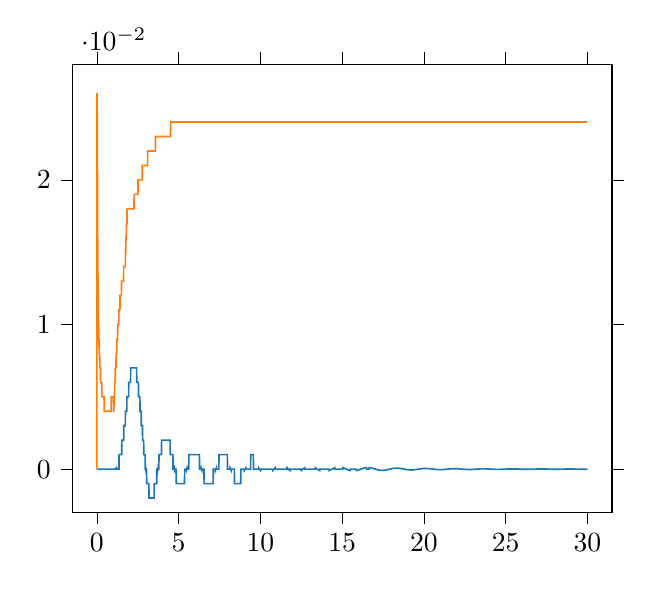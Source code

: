% This file was created by tikzplotlib v0.9.1.
\begin{tikzpicture}

\definecolor{color0}{rgb}{0.122,0.467,0.706}
\definecolor{color1}{rgb}{1,0.498,0.055}

\begin{axis}[
tick align=outside,
tick pos=both,
x grid style={white!69.02!black},
xmin=-1.5, xmax=31.5,
xtick style={color=black},
y grid style={white!69.02!black},
ymin=-0.003, ymax=0.028,
ytick style={color=black}
]
\addplot [semithick, color0]
table {%
0 0
0.01 0
0.02 0
0.03 0
0.04 0
0.05 0
0.06 0
0.07 0
0.08 0
0.09 0
0.1 0
0.11 0
0.12 0
0.13 0
0.14 0
0.15 0
0.16 0
0.17 0
0.18 0
0.19 0
0.2 0
0.21 0
0.22 0
0.23 0
0.24 0
0.25 0
0.26 0
0.27 0
0.28 0
0.29 0
0.3 0
0.31 0
0.32 0
0.33 0
0.34 0
0.35 0
0.36 0
0.37 0
0.38 0
0.39 0
0.4 0
0.41 0
0.42 0
0.43 0
0.44 0
0.45 0
0.46 0
0.47 0
0.48 0
0.49 0
0.5 0
0.51 0
0.52 0
0.53 0
0.54 0
0.55 0
0.56 0
0.57 0
0.58 0
0.59 0
0.6 0
0.61 0
0.62 0
0.63 0
0.64 0
0.65 0
0.66 0
0.67 0
0.68 0
0.69 0
0.7 0
0.71 0
0.72 0
0.73 0
0.74 0
0.75 0
0.76 0
0.77 0
0.78 0
0.79 0
0.8 0
0.81 0
0.82 0
0.83 0
0.84 0
0.85 0
0.86 0
0.87 0
0.88 0
0.89 0
0.9 0
0.91 0
0.92 0
0.93 0
0.94 0
0.95 0
0.96 0
0.97 0
0.98 0
0.99 0
1 -4.393e-19
1.01 6.512e-09
1.02 6.882e-08
1.03 2.571e-07
1.04 6.431e-07
1.05 1.298e-06
1.06 2.292e-06
1.07 3.697e-06
1.08 5.584e-06
1.09 8.026e-06
1.1 1.109e-05
1.11 1.486e-05
1.12 1.939e-05
1.13 2.475e-05
1.14 3.103e-05
1.15 3.828e-05
1.16 4.657e-05
1.17 5.597e-05
1.18 6.655e-05
1.19 7.837e-05
1.2 9.149e-05
1.21 0.0
1.22 0.0
1.23 0.0
1.24 0.0
1.25 0.0
1.26 0.0
1.27 0.0
1.28 0.0
1.29 0.0
1.3 0.0
1.31 0.0
1.32 0.0
1.33 0.0
1.34 0.0
1.35 0.0
1.36 0.001
1.37 0.001
1.38 0.001
1.39 0.001
1.4 0.001
1.41 0.001
1.42 0.001
1.43 0.001
1.44 0.001
1.45 0.001
1.46 0.001
1.47 0.001
1.48 0.001
1.49 0.001
1.5 0.001
1.51 0.001
1.52 0.001
1.53 0.002
1.54 0.002
1.55 0.002
1.56 0.002
1.57 0.002
1.58 0.002
1.59 0.002
1.6 0.002
1.61 0.002
1.62 0.002
1.63 0.002
1.64 0.002
1.65 0.003
1.66 0.003
1.67 0.003
1.68 0.003
1.69 0.003
1.7 0.003
1.71 0.003
1.72 0.003
1.73 0.003
1.74 0.003
1.75 0.004
1.76 0.004
1.77 0.004
1.78 0.004
1.79 0.004
1.8 0.004
1.81 0.004
1.82 0.004
1.83 0.004
1.84 0.005
1.85 0.005
1.86 0.005
1.87 0.005
1.88 0.005
1.89 0.005
1.9 0.005
1.91 0.005
1.92 0.005
1.93 0.005
1.94 0.005
1.95 0.006
1.96 0.006
1.97 0.006
1.98 0.006
1.99 0.006
2 0.006
2.01 0.006
2.02 0.006
2.03 0.006
2.04 0.006
2.05 0.006
2.06 0.006
2.07 0.007
2.08 0.007
2.09 0.007
2.1 0.007
2.11 0.007
2.12 0.007
2.13 0.007
2.14 0.007
2.15 0.007
2.16 0.007
2.17 0.007
2.18 0.007
2.19 0.007
2.2 0.007
2.21 0.007
2.22 0.007
2.23 0.007
2.24 0.007
2.25 0.007
2.26 0.007
2.27 0.007
2.28 0.007
2.29 0.007
2.3 0.007
2.31 0.007
2.32 0.007
2.33 0.007
2.34 0.007
2.35 0.007
2.36 0.007
2.37 0.007
2.38 0.007
2.39 0.007
2.4 0.007
2.41 0.007
2.42 0.007
2.43 0.007
2.44 0.006
2.45 0.006
2.46 0.006
2.47 0.006
2.48 0.006
2.49 0.006
2.5 0.006
2.51 0.006
2.52 0.006
2.53 0.006
2.54 0.006
2.55 0.005
2.56 0.005
2.57 0.005
2.58 0.005
2.59 0.005
2.6 0.005
2.61 0.005
2.62 0.005
2.63 0.005
2.64 0.004
2.65 0.004
2.66 0.004
2.67 0.004
2.68 0.004
2.69 0.004
2.7 0.004
2.71 0.004
2.72 0.003
2.73 0.003
2.74 0.003
2.75 0.003
2.76 0.003
2.77 0.003
2.78 0.003
2.79 0.003
2.8 0.002
2.81 0.002
2.82 0.002
2.83 0.002
2.84 0.002
2.85 0.002
2.86 0.002
2.87 0.001
2.88 0.001
2.89 0.001
2.9 0.001
2.91 0.001
2.92 0.001
2.93 0.001
2.94 0.001
2.95 0.001
2.96 0.0
2.97 0.0
2.98 0.0
2.99 5.928e-05
3.0 -4.742e-05
3.01 -0.0
3.02 -0.0
3.03 -0.0
3.04 -0.0
3.05 -0.001
3.06 -0.001
3.07 -0.001
3.08 -0.001
3.09 -0.001
3.1 -0.001
3.11 -0.001
3.12 -0.001
3.13 -0.001
3.14 -0.001
3.15 -0.001
3.16 -0.001
3.17 -0.001
3.18 -0.001
3.19 -0.002
3.2 -0.002
3.21 -0.002
3.22 -0.002
3.23 -0.002
3.24 -0.002
3.25 -0.002
3.26 -0.002
3.27 -0.002
3.28 -0.002
3.29 -0.002
3.3 -0.002
3.31 -0.002
3.32 -0.002
3.33 -0.002
3.34 -0.002
3.35 -0.002
3.36 -0.002
3.37 -0.002
3.38 -0.002
3.39 -0.002
3.4 -0.002
3.41 -0.002
3.42 -0.002
3.43 -0.002
3.44 -0.002
3.45 -0.002
3.46 -0.002
3.47 -0.002
3.48 -0.002
3.49 -0.002
3.5 -0.002
3.51 -0.001
3.52 -0.001
3.53 -0.001
3.54 -0.001
3.55 -0.001
3.56 -0.001
3.57 -0.001
3.58 -0.001
3.59 -0.001
3.6 -0.001
3.61 -0.001
3.62 -0.001
3.63 -0.001
3.64 -0.001
3.65 -0.001
3.66 -0.001
3.67 -0.0
3.68 -0.0
3.69 -0.0
3.7 -0.0
3.71 -0.0
3.72 -9.144e-05
3.73 -1.668e-05
3.74 5.82e-05
3.75 0.0
3.76 0.0
3.77 0.0
3.78 0.0
3.79 0.0
3.8 0.001
3.81 0.001
3.82 0.001
3.83 0.001
3.84 0.001
3.85 0.001
3.86 0.001
3.87 0.001
3.88 0.001
3.89 0.001
3.9 0.001
3.91 0.001
3.92 0.001
3.93 0.001
3.94 0.001
3.95 0.001
3.96 0.002
3.97 0.002
3.98 0.002
3.99 0.002
4.0 0.002
4.01 0.002
4.02 0.002
4.03 0.002
4.04 0.002
4.05 0.002
4.06 0.002
4.07 0.002
4.08 0.002
4.09 0.002
4.1 0.002
4.11 0.002
4.12 0.002
4.13 0.002
4.14 0.002
4.15 0.002
4.16 0.002
4.17 0.002
4.18 0.002
4.19 0.002
4.2 0.002
4.21 0.002
4.22 0.002
4.23 0.002
4.24 0.002
4.25 0.002
4.26 0.002
4.27 0.002
4.28 0.002
4.29 0.002
4.3 0.002
4.31 0.002
4.32 0.002
4.33 0.002
4.34 0.002
4.35 0.002
4.36 0.002
4.37 0.002
4.38 0.002
4.39 0.002
4.4 0.002
4.41 0.002
4.42 0.002
4.43 0.002
4.44 0.002
4.45 0.002
4.46 0.002
4.47 0.002
4.48 0.002
4.49 0.001
4.5 0.001
4.51 0.001
4.52 0.001
4.53 0.001
4.54 0.001
4.55 0.001
4.56 0.001
4.57 0.001
4.58 0.001
4.59 0.001
4.6 0.001
4.61 0.001
4.62 0.001
4.63 0.001
4.64 0.001
4.65 0.001
4.66 0.0
4.67 0.0
4.68 0.0
4.69 0.0
4.7 0.0
4.71 0.0
4.72 0.0
4.73 0.0
4.74 5.021e-05
4.75 -3.149e-06
4.76 -5.569e-05
4.77 -0.0
4.78 -0.0
4.79 -0.0
4.8 -0.0
4.81 -0.0
4.82 -0.0
4.83 -0.0
4.84 -0.0
4.85 -0.0
4.86 -0.001
4.87 -0.001
4.88 -0.001
4.89 -0.001
4.9 -0.001
4.91 -0.001
4.92 -0.001
4.93 -0.001
4.94 -0.001
4.95 -0.001
4.96 -0.001
4.97 -0.001
4.98 -0.001
4.99 -0.001
5.0 -0.001
5.01 -0.001
5.02 -0.001
5.03 -0.001
5.04 -0.001
5.05 -0.001
5.06 -0.001
5.07 -0.001
5.08 -0.001
5.09 -0.001
5.1 -0.001
5.11 -0.001
5.12 -0.001
5.13 -0.001
5.14 -0.001
5.15 -0.001
5.16 -0.001
5.17 -0.001
5.18 -0.001
5.19 -0.001
5.2 -0.001
5.21 -0.001
5.22 -0.001
5.23 -0.001
5.24 -0.001
5.25 -0.001
5.26 -0.001
5.27 -0.001
5.28 -0.001
5.29 -0.001
5.3 -0.001
5.31 -0.001
5.32 -0.001
5.33 -0.001
5.34 -0.001
5.35 -0.001
5.36 -0.001
5.37 -0.0
5.38 -0.0
5.39 -0.0
5.4 -0.0
5.41 -0.0
5.42 -0.0
5.43 -0.0
5.44 -0.0
5.45 -0.0
5.46 -0.0
5.47 -0.0
5.48 -6.276e-05
5.49 -2.182e-05
5.5 1.92e-05
5.51 6.023e-05
5.52 0.0
5.53 0.0
5.54 0.0
5.55 0.0
5.56 0.0
5.57 0.0
5.58 0.0
5.59 0.0
5.6 0.0
5.61 0.0
5.62 0.0
5.63 0.001
5.64 0.001
5.65 0.001
5.66 0.001
5.67 0.001
5.68 0.001
5.69 0.001
5.7 0.001
5.71 0.001
5.72 0.001
5.73 0.001
5.74 0.001
5.75 0.001
5.76 0.001
5.77 0.001
5.78 0.001
5.79 0.001
5.8 0.001
5.81 0.001
5.82 0.001
5.83 0.001
5.84 0.001
5.85 0.001
5.86 0.001
5.87 0.001
5.88 0.001
5.89 0.001
5.9 0.001
5.91 0.001
5.92 0.001
5.93 0.001
5.94 0.001
5.95 0.001
5.96 0.001
5.97 0.001
5.98 0.001
5.99 0.001
6.0 0.001
6.01 0.001
6.02 0.001
6.03 0.001
6.04 0.001
6.05 0.001
6.06 0.001
6.07 0.001
6.08 0.001
6.09 0.001
6.1 0.001
6.11 0.001
6.12 0.001
6.13 0.001
6.14 0.001
6.15 0.001
6.16 0.001
6.17 0.001
6.18 0.001
6.19 0.001
6.2 0.001
6.21 0.001
6.22 0.001
6.23 0.001
6.24 0.001
6.25 0.001
6.26 0.001
6.27 0.001
6.28 0.0
6.29 0.0
6.3 0.0
6.31 0.0
6.32 0.0
6.33 0.0
6.34 0.0
6.35 0.0
6.36 0.0
6.37 0.0
6.38 0.0
6.39 6.609e-05
6.4 2.913e-05
6.41 -7.693e-06
6.42 -4.433e-05
6.43 -8.074e-05
6.44 -0.0
6.45 -0.0
6.46 -0.0
6.47 -0.0
6.48 -0.0
6.49 -0.0
6.5 -0.0
6.51 -0.0
6.52 -0.0
6.53 -0.0
6.54 -0.0
6.55 -0.0
6.56 -0.001
6.57 -0.001
6.58 -0.001
6.59 -0.001
6.6 -0.001
6.61 -0.001
6.62 -0.001
6.63 -0.001
6.64 -0.001
6.65 -0.001
6.66 -0.001
6.67 -0.001
6.68 -0.001
6.69 -0.001
6.7 -0.001
6.71 -0.001
6.72 -0.001
6.73 -0.001
6.74 -0.001
6.75 -0.001
6.76 -0.001
6.77 -0.001
6.78 -0.001
6.79 -0.001
6.8 -0.001
6.81 -0.001
6.82 -0.001
6.83 -0.001
6.84 -0.001
6.85 -0.001
6.86 -0.001
6.87 -0.001
6.88 -0.001
6.89 -0.001
6.9 -0.001
6.91 -0.001
6.92 -0.001
6.93 -0.001
6.94 -0.001
6.95 -0.001
6.96 -0.001
6.97 -0.001
6.98 -0.001
6.99 -0.001
7.0 -0.001
7.01 -0.001
7.02 -0.001
7.03 -0.001
7.04 -0.001
7.05 -0.001
7.06 -0.001
7.07 -0.001
7.08 -0.001
7.09 -0.001
7.1 -0.001
7.11 -0.001
7.12 -0.0
7.13 -0.0
7.14 -0.0
7.15 -0.0
7.16 -0.0
7.17 -0.0
7.18 -0.0
7.19 -0.0
7.2 -0.0
7.21 -0.0
7.22 -0.0
7.23 -0.0
7.24 -0.0
7.25 -9.858e-05
7.26 -6.763e-05
7.27 -3.67e-05
7.28 -5.82e-06
7.29 2.496e-05
7.3 5.561e-05
7.31 8.609e-05
7.32 0.0
7.33 0.0
7.34 0.0
7.35 0.0
7.36 0.0
7.37 0.0
7.38 0.0
7.39 0.0
7.4 0.0
7.41 0.0
7.42 0.0
7.43 0.0
7.44 0.0
7.45 0.0
7.46 0.0
7.47 0.001
7.48 0.001
7.49 0.001
7.5 0.001
7.51 0.001
7.52 0.001
7.53 0.001
7.54 0.001
7.55 0.001
7.56 0.001
7.57 0.001
7.58 0.001
7.59 0.001
7.6 0.001
7.61 0.001
7.62 0.001
7.63 0.001
7.64 0.001
7.65 0.001
7.66 0.001
7.67 0.001
7.68 0.001
7.69 0.001
7.7 0.001
7.71 0.001
7.72 0.001
7.73 0.001
7.74 0.001
7.75 0.001
7.76 0.001
7.77 0.001
7.78 0.001
7.79 0.001
7.8 0.001
7.81 0.001
7.82 0.001
7.83 0.001
7.84 0.001
7.85 0.001
7.86 0.001
7.87 0.001
7.88 0.001
7.89 0.001
7.9 0.001
7.91 0.001
7.92 0.001
7.93 0.001
7.94 0.001
7.95 0.001
7.96 0.001
7.97 0.001
7.98 0.001
7.99 0.0
8.0 0.0
8.01 0.0
8.02 0.0
8.03 0.0
8.04 0.0
8.05 0.0
8.06 0.0
8.07 0.0
8.08 0.0
8.09 0.0
8.1 0.0
8.11 0.0
8.12 0.0
8.13 0.0
8.14 0.0
8.15 8.714e-05
8.16 6.144e-05
8.17 3.579e-05
8.18 1.023e-05
8.19 -1.522e-05
8.2 -4.051e-05
8.21 -6.563e-05
8.22 -9.054e-05
8.23 -0.0
8.24 -0.0
8.25 -0.0
8.26 -0.0
8.27 -0.0
8.28 -0.0
8.29 -0.0
8.3 -0.0
8.31 -0.0
8.32 -0.0
8.33 -0.0
8.34 -0.0
8.35 -0.0
8.36 -0.0
8.37 -0.0
8.38 -0.0
8.39 -0.0
8.4 -0.0
8.41 -0.0
8.42 -0.001
8.43 -0.001
8.44 -0.001
8.45 -0.001
8.46 -0.001
8.47 -0.001
8.48 -0.001
8.49 -0.001
8.5 -0.001
8.51 -0.001
8.52 -0.001
8.53 -0.001
8.54 -0.001
8.55 -0.001
8.56 -0.001
8.57 -0.001
8.58 -0.001
8.59 -0.001
8.6 -0.001
8.61 -0.001
8.62 -0.001
8.63 -0.001
8.64 -0.001
8.65 -0.001
8.66 -0.001
8.67 -0.001
8.68 -0.001
8.69 -0.001
8.7 -0.001
8.71 -0.001
8.72 -0.001
8.73 -0.001
8.74 -0.001
8.75 -0.001
8.76 -0.001
8.77 -0.001
8.78 -0.001
8.79 -0.001
8.8 -0.001
8.81 -0.0
8.82 -0.0
8.83 -0.0
8.84 -0.0
8.85 -0.0
8.86 -0.0
8.87 -0.0
8.88 -0.0
8.89 -0.0
8.9 -0.0
8.91 -0.0
8.92 -0.0
8.93 -0.0
8.94 -0.0
8.95 -0.0
8.96 -0.0
8.97 -0.0
8.98 -0.0
8.99 -0.0
9.0 -0.0
9.01 -0.0
9.02 -9.872e-05
9.03 -7.799e-05
9.04 -5.726e-05
9.05 -3.655e-05
9.06 -1.589e-05
9.07 4.693e-06
9.08 2.517e-05
9.09 4.552e-05
9.1 6.572e-05
9.11 8.574e-05
9.12 0.0
9.13 0.0
9.14 0.0
9.15 0.0
9.16 0.0
9.17 0.0
9.18 0.0
9.19 0.0
9.2 0.0
9.21 0.0
9.22 0.0
9.23 0.0
9.24 0.0
9.25 0.0
9.26 0.0
9.27 0.0
9.28 0.0
9.29 0.0
9.3 0.0
9.31 0.0
9.32 0.0
9.33 0.0
9.34 0.0
9.35 0.0
9.36 0.0
9.37 0.0
9.38 0.0
9.39 0.0
9.4 0.0
9.41 0.001
9.42 0.001
9.43 0.001
9.44 0.001
9.45 0.001
9.46 0.001
9.47 0.001
9.48 0.001
9.49 0.001
9.5 0.001
9.51 0.001
9.52 0.001
9.53 0.001
9.54 0.001
9.55 0.001
9.56 0.001
9.57 0.001
9.58 0.0
9.59 0.0
9.6 0.0
9.61 0.0
9.62 0.0
9.63 0.0
9.64 0.0
9.65 0.0
9.66 0.0
9.67 0.0
9.68 0.0
9.69 0.0
9.7 0.0
9.71 0.0
9.72 0.0
9.73 0.0
9.74 0.0
9.75 0.0
9.76 0.0
9.77 0.0
9.78 0.0
9.79 0.0
9.8 0.0
9.81 0.0
9.82 0.0
9.83 0.0
9.84 0.0
9.85 0.0
9.86 0.0
9.87 0.0
9.88 0.0
9.89 0.0
9.9 8.681e-05
9.91 6.995e-05
9.92 5.309e-05
9.93 3.624e-05
9.94 1.942e-05
9.95 2.652e-06
9.96 -1.404e-05
9.97 -3.064e-05
9.98 -4.712e-05
9.99 -6.346e-05
10.0 -7.965e-05
10.01 -9.566e-05
10.02 -0.0
10.03 -0.0
10.04 -0.0
10.05 -0.0
10.06 -0.0
10.07 -0.0
10.08 -0.0
10.09 -0.0
10.1 -0.0
10.11 -0.0
10.12 -0.0
10.13 -0.0
10.14 -0.0
10.15 -0.0
10.16 -0.0
10.17 -0.0
10.18 -0.0
10.19 -0.0
10.2 -0.0
10.21 -0.0
10.22 -0.0
10.23 -0.0
10.24 -0.0
10.25 -0.0
10.26 -0.0
10.27 -0.0
10.28 -0.0
10.29 -0.0
10.3 -0.0
10.31 -0.0
10.32 -0.0
10.33 -0.0
10.34 -0.0
10.35 -0.0
10.36 -0.0
10.37 -0.0
10.38 -0.0
10.39 -0.0
10.4 -0.0
10.41 -0.0
10.42 -0.0
10.43 -0.0
10.44 -0.0
10.45 -0.0
10.46 -0.0
10.47 -0.0
10.48 -0.0
10.49 -0.0
10.5 -0.0
10.51 -0.0
10.52 -0.0
10.53 -0.0
10.54 -0.0
10.55 -0.0
10.56 -0.0
10.57 -0.0
10.58 -0.0
10.59 -0.0
10.6 -0.0
10.61 -0.0
10.62 -0.0
10.63 -0.0
10.64 -0.0
10.65 -0.0
10.66 -0.0
10.67 -0.0
10.68 -0.0
10.69 -0.0
10.7 -0.0
10.71 -0.0
10.72 -0.0
10.73 -0.0
10.74 -0.0
10.75 -0.0
10.76 -0.0
10.77 -8.775e-05
10.78 -7.403e-05
10.79 -6.027e-05
10.8 -4.65e-05
10.81 -3.273e-05
10.82 -1.898e-05
10.83 -5.27e-06
10.84 8.389e-06
10.85 2.198e-05
10.86 3.547e-05
10.87 4.887e-05
10.88 6.214e-05
10.89 7.527e-05
10.9 8.825e-05
10.91 0.0
10.92 0.0
10.93 0.0
10.94 0.0
10.95 0.0
10.96 0.0
10.97 0.0
10.98 0.0
10.99 0.0
11.0 0.0
11.01 0.0
11.02 0.0
11.03 0.0
11.04 0.0
11.05 0.0
11.06 0.0
11.07 0.0
11.08 0.0
11.09 0.0
11.1 0.0
11.11 0.0
11.12 0.0
11.13 0.0
11.14 0.0
11.15 0.0
11.16 0.0
11.17 0.0
11.18 0.0
11.19 0.0
11.2 0.0
11.21 0.0
11.22 0.0
11.23 0.0
11.24 0.0
11.25 0.0
11.26 0.0
11.27 0.0
11.28 0.0
11.29 0.0
11.3 0.0
11.31 0.0
11.32 0.0
11.33 0.0
11.34 0.0
11.35 0.0
11.36 0.0
11.37 0.0
11.38 0.0
11.39 0.0
11.4 0.0
11.41 0.0
11.42 0.0
11.43 0.0
11.44 0.0
11.45 0.0
11.46 0.0
11.47 0.0
11.48 0.0
11.49 0.0
11.5 0.0
11.51 0.0
11.52 0.0
11.53 0.0
11.54 0.0
11.55 0.0
11.56 0.0
11.57 0.0
11.58 0.0
11.59 0.0
11.6 0.0
11.61 0.0
11.62 0.0
11.63 9.914e-05
11.64 8.801e-05
11.65 7.683e-05
11.66 6.559e-05
11.67 5.433e-05
11.68 4.305e-05
11.69 3.176e-05
11.7 2.048e-05
11.71 9.231e-06
11.72 -1.981e-06
11.73 -1.314e-05
11.74 -2.423e-05
11.75 -3.524e-05
11.76 -4.616e-05
11.77 -5.697e-05
11.78 -6.766e-05
11.79 -7.822e-05
11.8 -8.863e-05
11.81 -9.888e-05
11.82 -0.0
11.83 -0.0
11.84 -0.0
11.85 -0.0
11.86 -0.0
11.87 -0.0
11.88 -0.0
11.89 -0.0
11.9 -0.0
11.91 -0.0
11.92 -0.0
11.93 -0.0
11.94 -0.0
11.95 -0.0
11.96 -0.0
11.97 -0.0
11.98 -0.0
11.99 -0.0
12.0 -0.0
12.01 -0.0
12.02 -0.0
12.03 -0.0
12.04 -0.0
12.05 -0.0
12.06 -0.0
12.07 -0.0
12.08 -0.0
12.09 -0.0
12.1 -0.0
12.11 -0.0
12.12 -0.0
12.13 -0.0
12.14 -0.0
12.15 -0.0
12.16 -0.0
12.17 -0.0
12.18 -0.0
12.19 -0.0
12.2 -0.0
12.21 -0.0
12.22 -0.0
12.23 -0.0
12.24 -0.0
12.25 -0.0
12.26 -0.0
12.27 -0.0
12.28 -0.0
12.29 -0.0
12.3 -0.0
12.31 -0.0
12.32 -0.0
12.33 -0.0
12.34 -0.0
12.35 -0.0
12.36 -0.0
12.37 -0.0
12.38 -0.0
12.39 -0.0
12.4 -0.0
12.41 -0.0
12.42 -0.0
12.43 -0.0
12.44 -0.0
12.45 -0.0
12.46 -0.0
12.47 -0.0
12.48 -0.0
12.49 -0.0
12.5 -9.464e-05
12.51 -8.563e-05
12.52 -7.655e-05
12.53 -6.742e-05
12.54 -5.824e-05
12.55 -4.904e-05
12.56 -3.981e-05
12.57 -3.057e-05
12.58 -2.134e-05
12.59 -1.212e-05
12.6 -2.932e-06
12.61 6.221e-06
12.62 1.532e-05
12.63 2.437e-05
12.64 3.334e-05
12.65 4.223e-05
12.66 5.102e-05
12.67 5.971e-05
12.68 6.828e-05
12.69 7.673e-05
12.7 8.505e-05
12.71 9.322e-05
12.72 0.0
12.73 0.0
12.74 0.0
12.75 0.0
12.76 0.0
12.77 0.0
12.78 0.0
12.79 0.0
12.8 0.0
12.81 0.0
12.82 0.0
12.83 0.0
12.84 0.0
12.85 0.0
12.86 0.0
12.87 0.0
12.88 0.0
12.89 0.0
12.9 0.0
12.91 0.0
12.92 0.0
12.93 0.0
12.94 0.0
12.95 0.0
12.96 0.0
12.97 0.0
12.98 0.0
12.99 0.0
13.0 0.0
13.01 0.0
13.02 0.0
13.03 0.0
13.04 0.0
13.05 0.0
13.06 0.0
13.07 0.0
13.08 0.0
13.09 0.0
13.1 0.0
13.11 0.0
13.12 0.0
13.13 0.0
13.14 0.0
13.15 0.0
13.16 0.0
13.17 0.0
13.18 0.0
13.19 0.0
13.2 0.0
13.21 0.0
13.22 0.0
13.23 0.0
13.24 0.0
13.25 0.0
13.26 0.0
13.27 0.0
13.28 0.0
13.29 0.0
13.3 0.0
13.31 0.0
13.32 0.0
13.33 0.0
13.34 0.0
13.35 0.0
13.36 9.539e-05
13.37 8.821e-05
13.38 8.095e-05
13.39 7.362e-05
13.4 6.622e-05
13.41 5.878e-05
13.42 5.13e-05
13.43 4.379e-05
13.44 3.626e-05
13.45 2.872e-05
13.46 2.117e-05
13.47 1.363e-05
13.48 6.113e-06
13.49 -1.38e-06
13.5 -8.837e-06
13.51 -1.625e-05
13.52 -2.361e-05
13.53 -3.09e-05
13.54 -3.812e-05
13.55 -4.526e-05
13.56 -5.231e-05
13.57 -5.927e-05
13.58 -6.611e-05
13.59 -7.284e-05
13.6 -7.945e-05
13.61 -8.593e-05
13.62 -9.227e-05
13.63 -9.846e-05
13.64 -0.0
13.65 -0.0
13.66 -0.0
13.67 -0.0
13.68 -0.0
13.69 -0.0
13.7 -0.0
13.71 -0.0
13.72 -0.0
13.73 -0.0
13.74 -0.0
13.75 -0.0
13.76 -0.0
13.77 -0.0
13.78 -0.0
13.79 -0.0
13.8 -0.0
13.81 -0.0
13.82 -0.0
13.83 -0.0
13.84 -0.0
13.85 -0.0
13.86 -0.0
13.87 -0.0
13.88 -0.0
13.89 -0.0
13.9 -0.0
13.91 -0.0
13.92 -0.0
13.93 -0.0
13.94 -0.0
13.95 -0.0
13.96 -0.0
13.97 -0.0
13.98 -0.0
13.99 -0.0
14.0 -0.0
14.01 -0.0
14.02 -0.0
14.03 -0.0
14.04 -0.0
14.05 -0.0
14.06 -0.0
14.07 -0.0
14.08 -0.0
14.09 -0.0
14.1 -0.0
14.11 -0.0
14.12 -0.0
14.13 -0.0
14.14 -0.0
14.15 -0.0
14.16 -0.0
14.17 -0.0
14.18 -0.0
14.19 -0.0
14.2 -0.0
14.21 -9.759e-05
14.22 -9.201e-05
14.23 -8.633e-05
14.24 -8.058e-05
14.25 -7.474e-05
14.26 -6.885e-05
14.27 -6.289e-05
14.28 -5.687e-05
14.29 -5.082e-05
14.3 -4.472e-05
14.31 -3.86e-05
14.32 -3.246e-05
14.33 -2.631e-05
14.34 -2.015e-05
14.35 -1.399e-05
14.36 -7.843e-06
14.37 -1.714e-06
14.38 4.388e-06
14.39 1.046e-05
14.4 1.649e-05
14.41 2.246e-05
14.42 2.839e-05
14.43 3.425e-05
14.44 4.004e-05
14.45 4.575e-05
14.46 5.138e-05
14.47 5.692e-05
14.48 6.236e-05
14.49 6.77e-05
14.5 7.293e-05
14.51 7.804e-05
14.52 8.303e-05
14.53 8.789e-05
14.54 9.262e-05
14.55 9.721e-05
14.56 0.0
14.57 0.0
14.58 0.0
14.59 0.0
14.6 0.0
14.61 0.0
14.62 0.0
14.63 0.0
14.64 0.0
14.65 0.0
14.66 0.0
14.67 0.0
14.68 0.0
14.69 0.0
14.7 0.0
14.71 0.0
14.72 0.0
14.73 0.0
14.74 0.0
14.75 0.0
14.76 0.0
14.77 0.0
14.78 0.0
14.79 0.0
14.8 0.0
14.81 0.0
14.82 0.0
14.83 0.0
14.84 0.0
14.85 0.0
14.86 0.0
14.87 0.0
14.88 0.0
14.89 0.0
14.9 0.0
14.91 0.0
14.92 0.0
14.93 0.0
14.94 0.0
14.95 0.0
14.96 0.0
14.97 0.0
14.98 0.0
14.99 0.0
15.0 0.0
15.01 0.0
15.02 0.0
15.03 0.0
15.04 0.0
15.05 9.891e-05
15.06 9.475e-05
15.07 9.05e-05
15.08 8.615e-05
15.09 8.171e-05
15.1 7.719e-05
15.11 7.259e-05
15.12 6.792e-05
15.13 6.319e-05
15.14 5.84e-05
15.15 5.355e-05
15.16 4.866e-05
15.17 4.374e-05
15.18 3.878e-05
15.19 3.379e-05
15.2 2.878e-05
15.21 2.376e-05
15.22 1.874e-05
15.23 1.371e-05
15.24 8.686e-06
15.25 3.675e-06
15.26 -1.316e-06
15.27 -6.284e-06
15.28 -1.122e-05
15.29 -1.612e-05
15.3 -2.098e-05
15.31 -2.578e-05
15.32 -3.054e-05
15.33 -3.523e-05
15.34 -3.986e-05
15.35 -4.441e-05
15.36 -4.889e-05
15.37 -5.329e-05
15.38 -5.76e-05
15.39 -6.181e-05
15.4 -6.593e-05
15.41 -6.995e-05
15.42 -7.386e-05
15.43 -7.766e-05
15.44 -8.134e-05
15.45 -8.491e-05
15.46 -8.835e-05
15.47 -9.166e-05
15.48 -9.484e-05
15.49 -9.789e-05
15.5 -0.0
15.51 -0.0
15.52 -0.0
15.53 -0.0
15.54 -0.0
15.55 -0.0
15.56 -0.0
15.57 -0.0
15.58 -0.0
15.59 -0.0
15.6 -0.0
15.61 -0.0
15.62 -0.0
15.63 -0.0
15.64 -0.0
15.65 -0.0
15.66 -0.0
15.67 -0.0
15.68 -0.0
15.69 -0.0
15.7 -0.0
15.71 -0.0
15.72 -0.0
15.73 -0.0
15.74 -0.0
15.75 -0.0
15.76 -0.0
15.77 -0.0
15.78 -0.0
15.79 -0.0
15.8 -0.0
15.81 -0.0
15.82 -0.0
15.83 -0.0
15.84 -0.0
15.85 -0.0
15.86 -0.0
15.87 -0.0
15.88 -9.759e-05
15.89 -9.473e-05
15.9 -9.176e-05
15.91 -8.869e-05
15.92 -8.552e-05
15.93 -8.226e-05
15.94 -7.891e-05
15.95 -7.547e-05
15.96 -7.196e-05
15.97 -6.837e-05
15.98 -6.471e-05
15.99 -6.098e-05
16.0 -5.72e-05
16.01 -5.336e-05
16.02 -4.947e-05
16.03 -4.553e-05
16.04 -4.156e-05
16.05 -3.755e-05
16.06 -3.351e-05
16.07 -2.945e-05
16.08 -2.537e-05
16.09 -2.128e-05
16.1 -1.718e-05
16.11 -1.307e-05
16.12 -8.973e-06
16.13 -4.878e-06
16.14 -7.967e-07
16.15 3.267e-06
16.16 7.309e-06
16.17 1.132e-05
16.18 1.53e-05
16.19 1.925e-05
16.2 2.315e-05
16.21 2.7e-05
16.22 3.08e-05
16.23 3.455e-05
16.24 3.823e-05
16.25 4.185e-05
16.26 4.54e-05
16.27 4.888e-05
16.28 5.228e-05
16.29 5.56e-05
16.3 5.883e-05
16.31 6.197e-05
16.32 6.502e-05
16.33 6.797e-05
16.34 7.083e-05
16.35 7.358e-05
16.36 7.623e-05
16.37 7.876e-05
16.38 8.119e-05
16.39 8.35e-05
16.4 8.57e-05
16.41 8.778e-05
16.42 8.974e-05
16.43 9.157e-05
16.44 9.328e-05
16.45 9.487e-05
16.46 9.633e-05
16.47 9.766e-05
16.48 9.886e-05
16.49 9.993e-05
16.5 0.0
16.51 0.0
16.52 0.0
16.53 0.0
16.54 0.0
16.55 0.0
16.56 0.0
16.57 0.0
16.58 0.0
16.59 0.0
16.6 0.0
16.61 0.0
16.62 0.0
16.63 0.0
16.64 0.0
16.65 9.922e-05
16.66 9.81e-05
16.67 9.685e-05
16.68 9.549e-05
16.69 9.402e-05
16.7 9.243e-05
16.71 9.073e-05
16.72 8.893e-05
16.73 8.702e-05
16.74 8.501e-05
16.75 8.29e-05
16.76 8.07e-05
16.77 7.841e-05
16.78 7.603e-05
16.79 7.356e-05
16.8 7.101e-05
16.81 6.838e-05
16.82 6.568e-05
16.83 6.291e-05
16.84 6.007e-05
16.85 5.717e-05
16.86 5.421e-05
16.87 5.119e-05
16.88 4.813e-05
16.89 4.501e-05
16.9 4.186e-05
16.91 3.866e-05
16.92 3.543e-05
16.93 3.218e-05
16.94 2.889e-05
16.95 2.559e-05
16.96 2.227e-05
16.97 1.893e-05
16.98 1.559e-05
16.99 1.224e-05
17.0 8.889e-06
17.01 5.545e-06
17.02 2.21e-06
17.03 -1.114e-06
17.04 -4.42e-06
17.05 -7.706e-06
17.06 -1.097e-05
17.07 -1.42e-05
17.08 -1.74e-05
17.09 -2.056e-05
17.1 -2.368e-05
17.11 -2.676e-05
17.12 -2.979e-05
17.13 -3.277e-05
17.14 -3.569e-05
17.15 -3.856e-05
17.16 -4.136e-05
17.17 -4.41e-05
17.18 -4.677e-05
17.19 -4.937e-05
17.2 -5.189e-05
17.21 -5.434e-05
17.22 -5.67e-05
17.23 -5.899e-05
17.24 -6.119e-05
17.25 -6.33e-05
17.26 -6.532e-05
17.27 -6.725e-05
17.28 -6.909e-05
17.29 -7.083e-05
17.3 -7.247e-05
17.31 -7.402e-05
17.32 -7.546e-05
17.33 -7.68e-05
17.34 -7.804e-05
17.35 -7.917e-05
17.36 -8.02e-05
17.37 -8.113e-05
17.38 -8.194e-05
17.39 -8.265e-05
17.4 -8.325e-05
17.41 -8.375e-05
17.42 -8.413e-05
17.43 -8.441e-05
17.44 -8.458e-05
17.45 -8.464e-05
17.46 -8.459e-05
17.47 -8.444e-05
17.48 -8.418e-05
17.49 -8.382e-05
17.5 -8.335e-05
17.51 -8.278e-05
17.52 -8.211e-05
17.53 -8.134e-05
17.54 -8.047e-05
17.55 -7.95e-05
17.56 -7.843e-05
17.57 -7.727e-05
17.58 -7.602e-05
17.59 -7.468e-05
17.6 -7.324e-05
17.61 -7.173e-05
17.62 -7.013e-05
17.63 -6.845e-05
17.64 -6.669e-05
17.65 -6.485e-05
17.66 -6.294e-05
17.67 -6.096e-05
17.68 -5.891e-05
17.69 -5.68e-05
17.7 -5.462e-05
17.71 -5.239e-05
17.72 -5.01e-05
17.73 -4.775e-05
17.74 -4.536e-05
17.75 -4.292e-05
17.76 -4.044e-05
17.77 -3.792e-05
17.78 -3.536e-05
17.79 -3.277e-05
17.8 -3.015e-05
17.81 -2.75e-05
17.82 -2.483e-05
17.83 -2.214e-05
17.84 -1.944e-05
17.85 -1.673e-05
17.86 -1.4e-05
17.87 -1.127e-05
17.88 -8.54e-06
17.89 -5.811e-06
17.9 -3.086e-06
17.91 -3.708e-07
17.92 2.333e-06
17.93 5.021e-06
17.94 7.69e-06
17.95 1.034e-05
17.96 1.296e-05
17.97 1.555e-05
17.98 1.812e-05
17.99 2.064e-05
18 2.313e-05
18.01 2.558e-05
18.02 2.799e-05
18.03 3.035e-05
18.04 3.266e-05
18.05 3.491e-05
18.06 3.712e-05
18.07 3.926e-05
18.08 4.135e-05
18.09 4.338e-05
18.1 4.534e-05
18.11 4.723e-05
18.12 4.906e-05
18.13 5.081e-05
18.14 5.25e-05
18.15 5.411e-05
18.16 5.564e-05
18.17 5.71e-05
18.18 5.847e-05
18.19 5.977e-05
18.2 6.099e-05
18.21 6.212e-05
18.22 6.317e-05
18.23 6.413e-05
18.24 6.501e-05
18.25 6.581e-05
18.26 6.651e-05
18.27 6.713e-05
18.28 6.766e-05
18.29 6.811e-05
18.3 6.846e-05
18.31 6.873e-05
18.32 6.891e-05
18.33 6.9e-05
18.34 6.901e-05
18.35 6.892e-05
18.36 6.875e-05
18.37 6.85e-05
18.38 6.815e-05
18.39 6.773e-05
18.4 6.722e-05
18.41 6.663e-05
18.42 6.595e-05
18.43 6.52e-05
18.44 6.437e-05
18.45 6.346e-05
18.46 6.247e-05
18.47 6.141e-05
18.48 6.028e-05
18.49 5.908e-05
18.5 5.78e-05
18.51 5.646e-05
18.52 5.506e-05
18.53 5.359e-05
18.54 5.206e-05
18.55 5.047e-05
18.56 4.883e-05
18.57 4.713e-05
18.58 4.538e-05
18.59 4.358e-05
18.6 4.173e-05
18.61 3.984e-05
18.62 3.791e-05
18.63 3.594e-05
18.64 3.393e-05
18.65 3.189e-05
18.66 2.982e-05
18.67 2.772e-05
18.68 2.559e-05
18.69 2.345e-05
18.7 2.128e-05
18.71 1.909e-05
18.72 1.69e-05
18.73 1.469e-05
18.74 1.247e-05
18.75 1.024e-05
18.76 8.018e-06
18.77 5.792e-06
18.78 3.569e-06
18.79 1.351e-06
18.8 -8.576e-07
18.81 -3.055e-06
18.82 -5.239e-06
18.83 -7.406e-06
18.84 -9.553e-06
18.85 -1.168e-05
18.86 -1.378e-05
18.87 -1.585e-05
18.88 -1.79e-05
18.89 -1.991e-05
18.9 -2.189e-05
18.91 -2.383e-05
18.92 -2.573e-05
18.93 -2.759e-05
18.94 -2.941e-05
18.95 -3.118e-05
18.96 -3.29e-05
18.97 -3.458e-05
18.98 -3.62e-05
18.99 -3.777e-05
19.0 -3.929e-05
19.01 -4.075e-05
19.02 -4.215e-05
19.03 -4.349e-05
19.04 -4.477e-05
19.05 -4.598e-05
19.06 -4.714e-05
19.07 -4.822e-05
19.08 -4.925e-05
19.09 -5.02e-05
19.1 -5.109e-05
19.11 -5.191e-05
19.12 -5.266e-05
19.13 -5.334e-05
19.14 -5.395e-05
19.15 -5.448e-05
19.16 -5.495e-05
19.17 -5.535e-05
19.18 -5.567e-05
19.19 -5.592e-05
19.2 -5.61e-05
19.21 -5.621e-05
19.22 -5.625e-05
19.23 -5.621e-05
19.24 -5.611e-05
19.25 -5.593e-05
19.26 -5.569e-05
19.27 -5.537e-05
19.28 -5.499e-05
19.29 -5.454e-05
19.3 -5.402e-05
19.31 -5.344e-05
19.32 -5.279e-05
19.33 -5.208e-05
19.34 -5.13e-05
19.35 -5.047e-05
19.36 -4.957e-05
19.37 -4.862e-05
19.38 -4.761e-05
19.39 -4.654e-05
19.4 -4.542e-05
19.41 -4.425e-05
19.42 -4.302e-05
19.43 -4.175e-05
19.44 -4.043e-05
19.45 -3.907e-05
19.46 -3.766e-05
19.47 -3.621e-05
19.48 -3.473e-05
19.49 -3.32e-05
19.5 -3.164e-05
19.51 -3.005e-05
19.52 -2.843e-05
19.53 -2.678e-05
19.54 -2.51e-05
19.55 -2.34e-05
19.56 -2.168e-05
19.57 -1.994e-05
19.58 -1.818e-05
19.59 -1.641e-05
19.6 -1.462e-05
19.61 -1.282e-05
19.62 -1.102e-05
19.63 -9.209e-06
19.64 -7.395e-06
19.65 -5.581e-06
19.66 -3.768e-06
19.67 -1.959e-06
19.68 -1.556e-07
19.69 1.64e-06
19.7 3.425e-06
19.71 5.197e-06
19.72 6.954e-06
19.73 8.695e-06
19.74 1.042e-05
19.75 1.212e-05
19.76 1.379e-05
19.77 1.545e-05
19.78 1.707e-05
19.79 1.867e-05
19.8 2.023e-05
19.81 2.176e-05
19.82 2.326e-05
19.83 2.472e-05
19.84 2.615e-05
19.85 2.753e-05
19.86 2.887e-05
19.87 3.017e-05
19.88 3.143e-05
19.89 3.264e-05
19.9 3.38e-05
19.91 3.492e-05
19.92 3.598e-05
19.93 3.7e-05
19.94 3.796e-05
19.95 3.887e-05
19.96 3.973e-05
19.97 4.054e-05
19.98 4.129e-05
19.99 4.198e-05
20.0 4.262e-05
20.01 4.32e-05
20.02 4.372e-05
20.03 4.419e-05
20.04 4.459e-05
20.05 4.494e-05
20.06 4.524e-05
20.07 4.547e-05
20.08 4.564e-05
20.09 4.576e-05
20.1 4.582e-05
20.11 4.581e-05
20.12 4.576e-05
20.13 4.564e-05
20.14 4.547e-05
20.15 4.524e-05
20.16 4.495e-05
20.17 4.461e-05
20.18 4.421e-05
20.19 4.376e-05
20.2 4.326e-05
20.21 4.271e-05
20.22 4.21e-05
20.23 4.144e-05
20.24 4.073e-05
20.25 3.998e-05
20.26 3.918e-05
20.27 3.833e-05
20.28 3.744e-05
20.29 3.65e-05
20.3 3.553e-05
20.31 3.451e-05
20.32 3.345e-05
20.33 3.236e-05
20.34 3.123e-05
20.35 3.007e-05
20.36 2.887e-05
20.37 2.764e-05
20.38 2.639e-05
20.39 2.51e-05
20.4 2.379e-05
20.41 2.246e-05
20.42 2.11e-05
20.43 1.973e-05
20.44 1.833e-05
20.45 1.692e-05
20.46 1.549e-05
20.47 1.405e-05
20.48 1.26e-05
20.49 1.114e-05
20.5 9.677e-06
20.51 8.205e-06
20.52 6.729e-06
20.53 5.251e-06
20.54 3.774e-06
20.55 2.299e-06
20.56 8.275e-07
20.57 -6.38e-07
20.58 -2.096e-06
20.59 -3.544e-06
20.6 -4.982e-06
20.61 -6.406e-06
20.62 -7.816e-06
20.63 -9.209e-06
20.64 -1.058e-05
20.65 -1.194e-05
20.66 -1.327e-05
20.67 -1.458e-05
20.68 -1.587e-05
20.69 -1.713e-05
20.7 -1.837e-05
20.71 -1.957e-05
20.72 -2.074e-05
20.73 -2.189e-05
20.74 -2.3e-05
20.75 -2.407e-05
20.76 -2.511e-05
20.77 -2.611e-05
20.78 -2.708e-05
20.79 -2.801e-05
20.8 -2.889e-05
20.81 -2.974e-05
20.82 -3.054e-05
20.83 -3.131e-05
20.84 -3.203e-05
20.85 -3.27e-05
20.86 -3.333e-05
20.87 -3.392e-05
20.88 -3.446e-05
20.89 -3.496e-05
20.9 -3.541e-05
20.91 -3.581e-05
20.92 -3.616e-05
20.93 -3.647e-05
20.94 -3.673e-05
20.95 -3.694e-05
20.96 -3.71e-05
20.97 -3.722e-05
20.98 -3.729e-05
20.99 -3.731e-05
21.0 -3.729e-05
21.01 -3.722e-05
21.02 -3.71e-05
21.03 -3.693e-05
21.04 -3.672e-05
21.05 -3.646e-05
21.06 -3.616e-05
21.07 -3.582e-05
21.08 -3.543e-05
21.09 -3.499e-05
21.1 -3.452e-05
21.11 -3.4e-05
21.12 -3.345e-05
21.13 -3.285e-05
21.14 -3.222e-05
21.15 -3.154e-05
21.16 -3.084e-05
21.17 -3.009e-05
21.18 -2.931e-05
21.19 -2.85e-05
21.2 -2.765e-05
21.21 -2.678e-05
21.22 -2.587e-05
21.23 -2.494e-05
21.24 -2.397e-05
21.25 -2.299e-05
21.26 -2.198e-05
21.27 -2.094e-05
21.28 -1.988e-05
21.29 -1.881e-05
21.3 -1.771e-05
21.31 -1.66e-05
21.32 -1.547e-05
21.33 -1.433e-05
21.34 -1.317e-05
21.35 -1.201e-05
21.36 -1.083e-05
21.37 -9.644e-06
21.38 -8.452e-06
21.39 -7.256e-06
21.4 -6.055e-06
21.41 -4.853e-06
21.42 -3.65e-06
21.43 -2.448e-06
21.44 -1.248e-06
21.45 -5.293e-08
21.46 1.137e-06
21.47 2.32e-06
21.48 3.495e-06
21.49 4.659e-06
21.5 5.813e-06
21.51 6.954e-06
21.52 8.08e-06
21.53 9.191e-06
21.54 1.029e-05
21.55 1.136e-05
21.56 1.242e-05
21.57 1.346e-05
21.58 1.447e-05
21.59 1.546e-05
21.6 1.643e-05
21.61 1.737e-05
21.62 1.829e-05
21.63 1.918e-05
21.64 2.004e-05
21.65 2.087e-05
21.66 2.167e-05
21.67 2.244e-05
21.68 2.318e-05
21.69 2.388e-05
21.7 2.455e-05
21.71 2.519e-05
21.72 2.579e-05
21.73 2.636e-05
21.74 2.689e-05
21.75 2.739e-05
21.76 2.784e-05
21.77 2.826e-05
21.78 2.865e-05
21.79 2.899e-05
21.8 2.93e-05
21.81 2.957e-05
21.82 2.98e-05
21.83 2.999e-05
21.84 3.014e-05
21.85 3.025e-05
21.86 3.033e-05
21.87 3.037e-05
21.88 3.036e-05
21.89 3.032e-05
21.9 3.024e-05
21.91 3.013e-05
21.92 2.997e-05
21.93 2.978e-05
21.94 2.955e-05
21.95 2.929e-05
21.96 2.899e-05
21.97 2.865e-05
21.98 2.828e-05
21.99 2.788e-05
22.0 2.744e-05
22.01 2.697e-05
22.02 2.647e-05
22.03 2.594e-05
22.04 2.538e-05
22.05 2.478e-05
22.06 2.416e-05
22.07 2.351e-05
22.08 2.284e-05
22.09 2.214e-05
22.1 2.141e-05
22.11 2.066e-05
22.12 1.989e-05
22.13 1.91e-05
22.14 1.828e-05
22.15 1.745e-05
22.16 1.66e-05
22.17 1.573e-05
22.18 1.485e-05
22.19 1.395e-05
22.2 1.303e-05
22.21 1.211e-05
22.22 1.117e-05
22.23 1.023e-05
22.24 9.275e-06
22.25 8.314e-06
22.26 7.347e-06
22.27 6.375e-06
22.28 5.399e-06
22.29 4.422e-06
22.3 3.443e-06
22.31 2.464e-06
22.32 1.487e-06
22.33 5.126e-07
22.34 -4.579e-07
22.35 -1.423e-06
22.36 -2.383e-06
22.37 -3.334e-06
22.38 -4.277e-06
22.39 -5.211e-06
22.4 -6.133e-06
22.41 -7.043e-06
22.42 -7.94e-06
22.43 -8.823e-06
22.44 -9.691e-06
22.45 -1.054e-05
22.46 -1.138e-05
22.47 -1.219e-05
22.48 -1.299e-05
22.49 -1.377e-05
22.5 -1.452e-05
22.51 -1.525e-05
22.52 -1.597e-05
22.53 -1.665e-05
22.54 -1.732e-05
22.55 -1.795e-05
22.56 -1.857e-05
22.57 -1.915e-05
22.58 -1.971e-05
22.59 -2.025e-05
22.6 -2.075e-05
22.61 -2.122e-05
22.62 -2.167e-05
22.63 -2.209e-05
22.64 -2.247e-05
22.65 -2.283e-05
22.66 -2.316e-05
22.67 -2.345e-05
22.68 -2.372e-05
22.69 -2.395e-05
22.7 -2.415e-05
22.71 -2.432e-05
22.72 -2.446e-05
22.73 -2.457e-05
22.74 -2.465e-05
22.75 -2.469e-05
22.76 -2.47e-05
22.77 -2.469e-05
22.78 -2.464e-05
22.79 -2.456e-05
22.8 -2.445e-05
22.81 -2.431e-05
22.82 -2.413e-05
22.83 -2.393e-05
22.84 -2.37e-05
22.85 -2.344e-05
22.86 -2.316e-05
22.87 -2.284e-05
22.88 -2.25e-05
22.89 -2.213e-05
22.9 -2.173e-05
22.91 -2.131e-05
22.92 -2.087e-05
22.93 -2.04e-05
22.94 -1.99e-05
22.95 -1.938e-05
22.96 -1.885e-05
22.97 -1.829e-05
22.98 -1.77e-05
22.99 -1.71e-05
23.0 -1.649e-05
23.01 -1.585e-05
23.02 -1.519e-05
23.03 -1.452e-05
23.04 -1.384e-05
23.05 -1.314e-05
23.06 -1.243e-05
23.07 -1.17e-05
23.08 -1.096e-05
23.09 -1.022e-05
23.1 -9.459e-06
23.11 -8.693e-06
23.12 -7.921e-06
23.13 -7.142e-06
23.14 -6.358e-06
23.15 -5.569e-06
23.16 -4.777e-06
23.17 -3.982e-06
23.18 -3.187e-06
23.19 -2.391e-06
23.2 -1.595e-06
23.21 -8.016e-07
23.22 -1.067e-08
23.23 7.766e-07
23.24 1.559e-06
23.25 2.336e-06
23.26 3.107e-06
23.27 3.87e-06
23.28 4.624e-06
23.29 5.369e-06
23.3 6.104e-06
23.31 6.828e-06
23.32 7.539e-06
23.33 8.238e-06
23.34 8.923e-06
23.35 9.594e-06
23.36 1.025e-05
23.37 1.089e-05
23.38 1.151e-05
23.39 1.212e-05
23.4 1.27e-05
23.41 1.327e-05
23.42 1.382e-05
23.43 1.435e-05
23.44 1.486e-05
23.45 1.535e-05
23.46 1.581e-05
23.47 1.625e-05
23.48 1.668e-05
23.49 1.707e-05
23.5 1.745e-05
23.51 1.78e-05
23.52 1.812e-05
23.53 1.843e-05
23.54 1.87e-05
23.55 1.896e-05
23.56 1.918e-05
23.57 1.939e-05
23.58 1.956e-05
23.59 1.971e-05
23.6 1.984e-05
23.61 1.994e-05
23.62 2.001e-05
23.63 2.006e-05
23.64 2.008e-05
23.65 2.008e-05
23.66 2.005e-05
23.67 2.0e-05
23.68 1.992e-05
23.69 1.982e-05
23.7 1.969e-05
23.71 1.954e-05
23.72 1.937e-05
23.73 1.917e-05
23.74 1.894e-05
23.75 1.87e-05
23.76 1.843e-05
23.77 1.814e-05
23.78 1.783e-05
23.79 1.75e-05
23.8 1.714e-05
23.81 1.677e-05
23.82 1.638e-05
23.83 1.597e-05
23.84 1.554e-05
23.85 1.509e-05
23.86 1.463e-05
23.87 1.414e-05
23.88 1.365e-05
23.89 1.314e-05
23.9 1.261e-05
23.91 1.207e-05
23.92 1.152e-05
23.93 1.096e-05
23.94 1.038e-05
23.95 9.8e-06
23.96 9.205e-06
23.97 8.601e-06
23.98 7.99e-06
23.99 7.371e-06
24.0 6.746e-06
24.01 6.115e-06
24.02 5.48e-06
24.03 4.84e-06
24.04 4.198e-06
24.05 3.553e-06
24.06 2.906e-06
24.07 2.259e-06
24.08 1.612e-06
24.09 9.666e-07
24.1 3.225e-07
24.11 -3.189e-07
24.12 -9.57e-07
24.13 -1.591e-06
24.14 -2.22e-06
24.15 -2.843e-06
24.16 -3.459e-06
24.17 -4.069e-06
24.18 -4.67e-06
24.19 -5.263e-06
24.2 -5.846e-06
24.21 -6.419e-06
24.22 -6.981e-06
24.23 -7.532e-06
24.24 -8.071e-06
24.25 -8.597e-06
24.26 -9.11e-06
24.27 -9.609e-06
24.28 -1.009e-05
24.29 -1.056e-05
24.3 -1.102e-05
24.31 -1.145e-05
24.32 -1.188e-05
24.33 -1.228e-05
24.34 -1.267e-05
24.35 -1.304e-05
24.36 -1.339e-05
24.37 -1.372e-05
24.38 -1.403e-05
24.39 -1.433e-05
24.4 -1.46e-05
24.41 -1.486e-05
24.42 -1.509e-05
24.43 -1.531e-05
24.44 -1.55e-05
24.45 -1.568e-05
24.46 -1.583e-05
24.47 -1.596e-05
24.48 -1.607e-05
24.49 -1.616e-05
24.5 -1.624e-05
24.51 -1.628e-05
24.52 -1.631e-05
24.53 -1.632e-05
24.54 -1.631e-05
24.55 -1.628e-05
24.56 -1.622e-05
24.57 -1.615e-05
24.58 -1.605e-05
24.59 -1.594e-05
24.6 -1.581e-05
24.61 -1.565e-05
24.62 -1.548e-05
24.63 -1.529e-05
24.64 -1.508e-05
24.65 -1.486e-05
24.66 -1.461e-05
24.67 -1.435e-05
24.68 -1.407e-05
24.69 -1.378e-05
24.7 -1.347e-05
24.71 -1.314e-05
24.72 -1.28e-05
24.73 -1.244e-05
24.74 -1.207e-05
24.75 -1.169e-05
24.76 -1.129e-05
24.77 -1.088e-05
24.78 -1.046e-05
24.79 -1.003e-05
24.8 -9.583e-06
24.81 -9.13e-06
24.82 -8.667e-06
24.83 -8.196e-06
24.84 -7.717e-06
24.85 -7.23e-06
24.86 -6.736e-06
24.87 -6.236e-06
24.88 -5.731e-06
24.89 -5.22e-06
24.9 -4.706e-06
24.91 -4.188e-06
24.92 -3.667e-06
24.93 -3.144e-06
24.94 -2.619e-06
24.95 -2.094e-06
24.96 -1.568e-06
24.97 -1.043e-06
24.98 -5.189e-07
24.99 3.257e-09
25.0 5.23e-07
25.01 1.04e-06
25.02 1.553e-06
25.03 2.061e-06
25.04 2.565e-06
25.05 3.063e-06
25.06 3.554e-06
25.07 4.039e-06
25.08 4.517e-06
25.09 4.986e-06
25.1 5.447e-06
25.11 5.9e-06
25.12 6.342e-06
25.13 6.774e-06
25.14 7.196e-06
25.15 7.607e-06
25.16 8.006e-06
25.17 8.393e-06
25.18 8.768e-06
25.19 9.13e-06
25.2 9.479e-06
25.21 9.814e-06
25.22 1.014e-05
25.23 1.044e-05
25.24 1.073e-05
25.25 1.101e-05
25.26 1.127e-05
25.27 1.152e-05
25.28 1.175e-05
25.29 1.197e-05
25.3 1.217e-05
25.31 1.235e-05
25.32 1.251e-05
25.33 1.266e-05
25.34 1.28e-05
25.35 1.291e-05
25.36 1.301e-05
25.37 1.309e-05
25.38 1.316e-05
25.39 1.321e-05
25.4 1.324e-05
25.41 1.325e-05
25.42 1.325e-05
25.43 1.323e-05
25.44 1.32e-05
25.45 1.315e-05
25.46 1.308e-05
25.47 1.299e-05
25.48 1.289e-05
25.49 1.278e-05
25.5 1.264e-05
25.51 1.25e-05
25.52 1.233e-05
25.53 1.216e-05
25.54 1.197e-05
25.55 1.176e-05
25.56 1.154e-05
25.57 1.131e-05
25.58 1.106e-05
25.59 1.08e-05
25.6 1.053e-05
25.61 1.025e-05
25.62 9.951e-06
25.63 9.644e-06
25.64 9.327e-06
25.65 8.999e-06
25.66 8.662e-06
25.67 8.315e-06
25.68 7.96e-06
25.69 7.596e-06
25.7 7.224e-06
25.71 6.845e-06
25.72 6.459e-06
25.73 6.066e-06
25.74 5.668e-06
25.75 5.264e-06
25.76 4.856e-06
25.77 4.444e-06
25.78 4.028e-06
25.79 3.608e-06
25.8 3.186e-06
25.81 2.763e-06
25.82 2.337e-06
25.83 1.911e-06
25.84 1.484e-06
25.85 1.057e-06
25.86 6.315e-07
25.87 2.068e-07
25.88 -2.162e-07
25.89 -6.37e-07
25.9 -1.055e-06
25.91 -1.47e-06
25.92 -1.88e-06
25.93 -2.287e-06
25.94 -2.689e-06
25.95 -3.085e-06
25.96 -3.476e-06
25.97 -3.86e-06
25.98 -4.238e-06
25.99 -4.609e-06
26.0 -4.972e-06
26.01 -5.327e-06
26.02 -5.674e-06
26.03 -6.011e-06
26.04 -6.34e-06
26.05 -6.659e-06
26.06 -6.969e-06
26.07 -7.268e-06
26.08 -7.556e-06
26.09 -7.833e-06
26.1 -8.1e-06
26.11 -8.355e-06
26.12 -8.598e-06
26.13 -8.829e-06
26.14 -9.048e-06
26.15 -9.254e-06
26.16 -9.448e-06
26.17 -9.629e-06
26.18 -9.796e-06
26.19 -9.951e-06
26.2 -1.009e-05
26.21 -1.022e-05
26.22 -1.033e-05
26.23 -1.044e-05
26.24 -1.052e-05
26.25 -1.06e-05
26.26 -1.066e-05
26.27 -1.07e-05
26.28 -1.073e-05
26.29 -1.075e-05
26.3 -1.076e-05
26.31 -1.075e-05
26.32 -1.073e-05
26.33 -1.069e-05
26.34 -1.064e-05
26.35 -1.058e-05
26.36 -1.051e-05
26.37 -1.042e-05
26.38 -1.032e-05
26.39 -1.02e-05
26.4 -1.008e-05
26.41 -9.94e-06
26.42 -9.79e-06
26.43 -9.629e-06
26.44 -9.456e-06
26.45 -9.272e-06
26.46 -9.077e-06
26.47 -8.872e-06
26.48 -8.656e-06
26.49 -8.431e-06
26.5 -8.196e-06
26.51 -7.951e-06
26.52 -7.698e-06
26.53 -7.436e-06
26.54 -7.166e-06
26.55 -6.889e-06
26.56 -6.604e-06
26.57 -6.312e-06
26.58 -6.013e-06
26.59 -5.708e-06
26.6 -5.397e-06
26.61 -5.081e-06
26.62 -4.761e-06
26.63 -4.435e-06
26.64 -4.106e-06
26.65 -3.773e-06
26.66 -3.436e-06
26.67 -3.097e-06
26.68 -2.756e-06
26.69 -2.413e-06
26.7 -2.068e-06
26.71 -1.723e-06
26.72 -1.376e-06
26.73 -1.03e-06
26.74 -6.842e-07
26.75 -3.391e-07
26.76 4.891e-09
26.77 3.472e-07
26.78 6.875e-07
26.79 1.025e-06
26.8 1.36e-06
26.81 1.692e-06
26.82 2.02e-06
26.83 2.344e-06
26.84 2.663e-06
26.85 2.977e-06
26.86 3.287e-06
26.87 3.59e-06
26.88 3.888e-06
26.89 4.179e-06
26.9 4.464e-06
26.91 4.741e-06
26.92 5.012e-06
26.93 5.275e-06
26.94 5.53e-06
26.95 5.776e-06
26.96 6.014e-06
26.97 6.244e-06
26.98 6.465e-06
26.99 6.676e-06
27.0 6.878e-06
27.01 7.07e-06
27.02 7.253e-06
27.03 7.425e-06
27.04 7.587e-06
27.05 7.739e-06
27.06 7.88e-06
27.07 8.011e-06
27.08 8.131e-06
27.09 8.24e-06
27.1 8.339e-06
27.11 8.426e-06
27.12 8.502e-06
27.13 8.567e-06
27.14 8.621e-06
27.15 8.664e-06
27.16 8.696e-06
27.17 8.717e-06
27.18 8.726e-06
27.19 8.725e-06
27.2 8.712e-06
27.21 8.689e-06
27.22 8.654e-06
27.23 8.609e-06
27.24 8.553e-06
27.25 8.487e-06
27.26 8.41e-06
27.27 8.323e-06
27.28 8.226e-06
27.29 8.119e-06
27.3 8.003e-06
27.31 7.876e-06
27.32 7.741e-06
27.33 7.596e-06
27.34 7.442e-06
27.35 7.28e-06
27.36 7.109e-06
27.37 6.93e-06
27.38 6.743e-06
27.39 6.549e-06
27.4 6.347e-06
27.41 6.138e-06
27.42 5.922e-06
27.43 5.7e-06
27.44 5.472e-06
27.45 5.238e-06
27.46 4.998e-06
27.47 4.753e-06
27.48 4.504e-06
27.49 4.25e-06
27.5 3.991e-06
27.51 3.729e-06
27.52 3.464e-06
27.53 3.195e-06
27.54 2.923e-06
27.55 2.65e-06
27.56 2.374e-06
27.57 2.096e-06
27.58 1.817e-06
27.59 1.537e-06
27.6 1.257e-06
27.61 9.759e-07
27.62 6.952e-07
27.63 4.15e-07
27.64 1.355e-07
27.65 -1.428e-07
27.66 -4.196e-07
27.67 -6.945e-07
27.68 -9.673e-07
27.69 -1.238e-06
27.7 -1.505e-06
27.71 -1.769e-06
27.72 -2.03e-06
27.73 -2.287e-06
27.74 -2.54e-06
27.75 -2.788e-06
27.76 -3.032e-06
27.77 -3.271e-06
27.78 -3.504e-06
27.79 -3.732e-06
27.8 -3.954e-06
27.81 -4.171e-06
27.82 -4.38e-06
27.83 -4.584e-06
27.84 -4.78e-06
27.85 -4.97e-06
27.86 -5.152e-06
27.87 -5.328e-06
27.88 -5.495e-06
27.89 -5.655e-06
27.9 -5.807e-06
27.91 -5.951e-06
27.92 -6.086e-06
27.93 -6.213e-06
27.94 -6.332e-06
27.95 -6.443e-06
27.96 -6.544e-06
27.97 -6.637e-06
27.98 -6.721e-06
27.99 -6.796e-06
28.0 -6.863e-06
28.01 -6.92e-06
28.02 -6.968e-06
28.03 -7.008e-06
28.04 -7.038e-06
28.05 -7.059e-06
28.06 -7.071e-06
28.07 -7.074e-06
28.08 -7.069e-06
28.09 -7.054e-06
28.1 -7.03e-06
28.11 -6.998e-06
28.12 -6.957e-06
28.13 -6.908e-06
28.14 -6.85e-06
28.15 -6.783e-06
28.16 -6.709e-06
28.17 -6.626e-06
28.18 -6.535e-06
28.19 -6.437e-06
28.2 -6.33e-06
28.21 -6.217e-06
28.22 -6.096e-06
28.23 -5.968e-06
28.24 -5.832e-06
28.25 -5.691e-06
28.26 -5.542e-06
28.27 -5.388e-06
28.28 -5.227e-06
28.29 -5.061e-06
28.3 -4.889e-06
28.31 -4.711e-06
28.32 -4.529e-06
28.33 -4.341e-06
28.34 -4.149e-06
28.35 -3.953e-06
28.36 -3.752e-06
28.37 -3.548e-06
28.38 -3.341e-06
28.39 -3.13e-06
28.4 -2.916e-06
28.41 -2.699e-06
28.42 -2.48e-06
28.43 -2.259e-06
28.44 -2.036e-06
28.45 -1.812e-06
28.46 -1.587e-06
28.47 -1.36e-06
28.48 -1.133e-06
28.49 -9.055e-07
28.5 -6.779e-07
28.51 -4.506e-07
28.52 -2.238e-07
28.53 2.199e-09
28.54 2.271e-07
28.55 4.507e-07
28.56 6.727e-07
28.57 8.927e-07
28.58 1.111e-06
28.59 1.326e-06
28.6 1.539e-06
28.61 1.749e-06
28.62 1.955e-06
28.63 2.158e-06
28.64 2.358e-06
28.65 2.553e-06
28.66 2.745e-06
28.67 2.932e-06
28.68 3.114e-06
28.69 3.292e-06
28.7 3.464e-06
28.71 3.632e-06
28.72 3.794e-06
28.73 3.95e-06
28.74 4.101e-06
28.75 4.246e-06
28.76 4.384e-06
28.77 4.517e-06
28.78 4.643e-06
28.79 4.763e-06
28.8 4.876e-06
28.81 4.983e-06
28.82 5.083e-06
28.83 5.175e-06
28.84 5.261e-06
28.85 5.34e-06
28.86 5.412e-06
28.87 5.476e-06
28.88 5.534e-06
28.89 5.584e-06
28.9 5.626e-06
28.91 5.662e-06
28.92 5.69e-06
28.93 5.711e-06
28.94 5.724e-06
28.95 5.731e-06
28.96 5.729e-06
28.97 5.721e-06
28.98 5.706e-06
28.99 5.683e-06
29.0 5.653e-06
29.01 5.617e-06
29.02 5.573e-06
29.03 5.523e-06
29.04 5.466e-06
29.05 5.402e-06
29.06 5.332e-06
29.07 5.255e-06
29.08 5.172e-06
29.09 5.083e-06
29.1 4.988e-06
29.11 4.887e-06
29.12 4.78e-06
29.13 4.668e-06
29.14 4.551e-06
29.15 4.428e-06
29.16 4.3e-06
29.17 4.168e-06
29.18 4.031e-06
29.19 3.889e-06
29.2 3.743e-06
29.21 3.593e-06
29.22 3.44e-06
29.23 3.282e-06
29.24 3.122e-06
29.25 2.958e-06
29.26 2.791e-06
29.27 2.622e-06
29.28 2.45e-06
29.29 2.275e-06
29.3 2.099e-06
29.31 1.921e-06
29.32 1.741e-06
29.33 1.56e-06
29.34 1.378e-06
29.35 1.195e-06
29.36 1.011e-06
29.37 8.267e-07
29.38 6.424e-07
29.39 4.582e-07
29.4 2.743e-07
29.41 9.094e-08
29.42 -9.168e-08
29.43 -2.733e-07
29.44 -4.537e-07
29.45 -6.327e-07
29.46 -8.101e-07
29.47 -9.855e-07
29.48 -1.159e-06
29.49 -1.33e-06
29.5 -1.499e-06
29.51 -1.665e-06
29.52 -1.828e-06
29.53 -1.988e-06
29.54 -2.144e-06
29.55 -2.297e-06
29.56 -2.447e-06
29.57 -2.593e-06
29.58 -2.735e-06
29.59 -2.872e-06
29.6 -3.006e-06
29.61 -3.135e-06
29.62 -3.259e-06
29.63 -3.379e-06
29.64 -3.494e-06
29.65 -3.603e-06
29.66 -3.708e-06
29.67 -3.808e-06
29.68 -3.902e-06
29.69 -3.991e-06
29.7 -4.075e-06
29.71 -4.153e-06
29.72 -4.225e-06
29.73 -4.292e-06
29.74 -4.353e-06
29.75 -4.408e-06
29.76 -4.457e-06
29.77 -4.501e-06
29.78 -4.538e-06
29.79 -4.57e-06
29.8 -4.596e-06
29.81 -4.615e-06
29.82 -4.629e-06
29.83 -4.637e-06
29.84 -4.639e-06
29.85 -4.636e-06
29.86 -4.626e-06
29.87 -4.611e-06
29.88 -4.59e-06
29.89 -4.563e-06
29.9 -4.53e-06
29.91 -4.492e-06
29.92 -4.449e-06
29.93 -4.4e-06
29.94 -4.346e-06
29.95 -4.286e-06
29.96 -4.221e-06
29.97 -4.152e-06
29.98 -4.077e-06
29.99 -3.998e-06
30.0 -3.914e-06
};
\addplot [semithick, color1]
table {%
0 0
0.01 0.026
0.02 0.025
0.03 0.022
0.04 0.019
0.05 0.016
0.06 0.014
0.07 0.013
0.08 0.012
0.09 0.011
0.1 0.01
0.11 0.01
0.12 0.009
0.13 0.009
0.14 0.008
0.15 0.008
0.16 0.008
0.17 0.008
0.18 0.007
0.19 0.007
0.2 0.007
0.21 0.007
0.22 0.007
0.23 0.006
0.24 0.006
0.25 0.006
0.26 0.006
0.27 0.006
0.28 0.006
0.29 0.006
0.3 0.006
0.31 0.005
0.32 0.005
0.33 0.005
0.34 0.005
0.35 0.005
0.36 0.005
0.37 0.005
0.38 0.005
0.39 0.005
0.4 0.005
0.41 0.005
0.42 0.005
0.43 0.005
0.44 0.005
0.45 0.004
0.46 0.004
0.47 0.004
0.48 0.004
0.49 0.004
0.5 0.004
0.51 0.004
0.52 0.004
0.53 0.004
0.54 0.004
0.55 0.004
0.56 0.004
0.57 0.004
0.58 0.004
0.59 0.004
0.6 0.004
0.61 0.004
0.62 0.004
0.63 0.004
0.64 0.004
0.65 0.004
0.66 0.004
0.67 0.004
0.68 0.004
0.69 0.004
0.7 0.004
0.71 0.004
0.72 0.004
0.73 0.004
0.74 0.004
0.75 0.004
0.76 0.004
0.77 0.004
0.78 0.004
0.79 0.004
0.8 0.004
0.81 0.004
0.82 0.004
0.83 0.004
0.84 0.004
0.85 0.004
0.86 0.004
0.87 0.004
0.88 0.005
0.89 0.005
0.9 0.005
0.91 0.005
0.92 0.005
0.93 0.005
0.94 0.005
0.95 0.005
0.96 0.005
0.97 0.005
0.98 0.005
0.99 0.005
1 0.005
1.01 0.005
1.02 0.004
1.03 0.004
1.04 0.004
1.05 0.005
1.06 0.005
1.07 0.005
1.08 0.005
1.09 0.006
1.1 0.006
1.11 0.006
1.12 0.006
1.13 0.007
1.14 0.007
1.15 0.007
1.16 0.007
1.17 0.007
1.18 0.008
1.19 0.008
1.2 0.008
1.21 0.008
1.22 0.008
1.23 0.009
1.24 0.009
1.25 0.009
1.26 0.009
1.27 0.009
1.28 0.01
1.29 0.01
1.3 0.01
1.31 0.01
1.32 0.01
1.33 0.01
1.34 0.01
1.35 0.011
1.36 0.011
1.37 0.011
1.38 0.011
1.39 0.011
1.4 0.011
1.41 0.011
1.42 0.012
1.43 0.012
1.44 0.012
1.45 0.012
1.46 0.012
1.47 0.012
1.48 0.012
1.49 0.012
1.5 0.012
1.51 0.013
1.52 0.013
1.53 0.013
1.54 0.013
1.55 0.013
1.56 0.013
1.57 0.013
1.58 0.013
1.59 0.013
1.6 0.013
1.61 0.013
1.62 0.013
1.63 0.013
1.64 0.014
1.65 0.014
1.66 0.014
1.67 0.014
1.68 0.014
1.69 0.014
1.7 0.014
1.71 0.014
1.72 0.014
1.73 0.014
1.74 0.014
1.75 0.015
1.76 0.015
1.77 0.015
1.78 0.016
1.79 0.016
1.8 0.016
1.81 0.017
1.82 0.017
1.83 0.017
1.84 0.017
1.85 0.018
1.86 0.018
1.87 0.018
1.88 0.018
1.89 0.018
1.9 0.018
1.91 0.018
1.92 0.018
1.93 0.018
1.94 0.018
1.95 0.018
1.96 0.018
1.97 0.018
1.98 0.018
1.99 0.018
2 0.018
2.01 0.018
2.02 0.018
2.03 0.018
2.04 0.018
2.05 0.018
2.06 0.018
2.07 0.018
2.08 0.018
2.09 0.018
2.1 0.018
2.11 0.018
2.12 0.018
2.13 0.018
2.14 0.018
2.15 0.018
2.16 0.018
2.17 0.018
2.18 0.018
2.19 0.018
2.2 0.018
2.21 0.018
2.22 0.018
2.23 0.018
2.24 0.018
2.25 0.018
2.26 0.018
2.27 0.018
2.28 0.019
2.29 0.019
2.3 0.019
2.31 0.019
2.32 0.019
2.33 0.019
2.34 0.019
2.35 0.019
2.36 0.019
2.37 0.019
2.38 0.019
2.39 0.019
2.4 0.019
2.41 0.019
2.42 0.019
2.43 0.019
2.44 0.019
2.45 0.019
2.46 0.019
2.47 0.019
2.48 0.019
2.49 0.019
2.5 0.019
2.51 0.019
2.52 0.02
2.53 0.02
2.54 0.02
2.55 0.02
2.56 0.02
2.57 0.02
2.58 0.02
2.59 0.02
2.6 0.02
2.61 0.02
2.62 0.02
2.63 0.02
2.64 0.02
2.65 0.02
2.66 0.02
2.67 0.02
2.68 0.02
2.69 0.02
2.7 0.02
2.71 0.02
2.72 0.02
2.73 0.02
2.74 0.02
2.75 0.02
2.76 0.02
2.77 0.02
2.78 0.021
2.79 0.021
2.8 0.021
2.81 0.021
2.82 0.021
2.83 0.021
2.84 0.021
2.85 0.021
2.86 0.021
2.87 0.021
2.88 0.021
2.89 0.021
2.9 0.021
2.91 0.021
2.92 0.021
2.93 0.021
2.94 0.021
2.95 0.021
2.96 0.021
2.97 0.021
2.98 0.021
2.99 0.021
3.0 0.021
3.01 0.021
3.02 0.021
3.03 0.021
3.04 0.021
3.05 0.021
3.06 0.021
3.07 0.021
3.08 0.021
3.09 0.021
3.1 0.021
3.11 0.022
3.12 0.022
3.13 0.022
3.14 0.022
3.15 0.022
3.16 0.022
3.17 0.022
3.18 0.022
3.19 0.022
3.2 0.022
3.21 0.022
3.22 0.022
3.23 0.022
3.24 0.022
3.25 0.022
3.26 0.022
3.27 0.022
3.28 0.022
3.29 0.022
3.3 0.022
3.31 0.022
3.32 0.022
3.33 0.022
3.34 0.022
3.35 0.022
3.36 0.022
3.37 0.022
3.38 0.022
3.39 0.022
3.4 0.022
3.41 0.022
3.42 0.022
3.43 0.022
3.44 0.022
3.45 0.022
3.46 0.022
3.47 0.022
3.48 0.022
3.49 0.022
3.5 0.022
3.51 0.022
3.52 0.022
3.53 0.022
3.54 0.022
3.55 0.022
3.56 0.022
3.57 0.022
3.58 0.022
3.59 0.023
3.6 0.023
3.61 0.023
3.62 0.023
3.63 0.023
3.64 0.023
3.65 0.023
3.66 0.023
3.67 0.023
3.68 0.023
3.69 0.023
3.7 0.023
3.71 0.023
3.72 0.023
3.73 0.023
3.74 0.023
3.75 0.023
3.76 0.023
3.77 0.023
3.78 0.023
3.79 0.023
3.8 0.023
3.81 0.023
3.82 0.023
3.83 0.023
3.84 0.023
3.85 0.023
3.86 0.023
3.87 0.023
3.88 0.023
3.89 0.023
3.9 0.023
3.91 0.023
3.92 0.023
3.93 0.023
3.94 0.023
3.95 0.023
3.96 0.023
3.97 0.023
3.98 0.023
3.99 0.023
4.0 0.023
4.01 0.023
4.02 0.023
4.03 0.023
4.04 0.023
4.05 0.023
4.06 0.023
4.07 0.023
4.08 0.023
4.09 0.023
4.1 0.023
4.11 0.023
4.12 0.023
4.13 0.023
4.14 0.023
4.15 0.023
4.16 0.023
4.17 0.023
4.18 0.023
4.19 0.023
4.2 0.023
4.21 0.023
4.22 0.023
4.23 0.023
4.24 0.023
4.25 0.023
4.26 0.023
4.27 0.023
4.28 0.023
4.29 0.023
4.3 0.023
4.31 0.023
4.32 0.023
4.33 0.023
4.34 0.023
4.35 0.023
4.36 0.023
4.37 0.023
4.38 0.023
4.39 0.023
4.4 0.023
4.41 0.023
4.42 0.023
4.43 0.023
4.44 0.023
4.45 0.023
4.46 0.023
4.47 0.023
4.48 0.023
4.49 0.023
4.5 0.023
4.51 0.024
4.52 0.024
4.53 0.024
4.54 0.024
4.55 0.024
4.56 0.024
4.57 0.024
4.58 0.024
4.59 0.024
4.6 0.024
4.61 0.024
4.62 0.024
4.63 0.024
4.64 0.024
4.65 0.024
4.66 0.024
4.67 0.024
4.68 0.024
4.69 0.024
4.7 0.024
4.71 0.024
4.72 0.024
4.73 0.024
4.74 0.024
4.75 0.024
4.76 0.024
4.77 0.024
4.78 0.024
4.79 0.024
4.8 0.024
4.81 0.024
4.82 0.024
4.83 0.024
4.84 0.024
4.85 0.024
4.86 0.024
4.87 0.024
4.88 0.024
4.89 0.024
4.9 0.024
4.91 0.024
4.92 0.024
4.93 0.024
4.94 0.024
4.95 0.024
4.96 0.024
4.97 0.024
4.98 0.024
4.99 0.024
5.0 0.024
5.01 0.024
5.02 0.024
5.03 0.024
5.04 0.024
5.05 0.024
5.06 0.024
5.07 0.024
5.08 0.024
5.09 0.024
5.1 0.024
5.11 0.024
5.12 0.024
5.13 0.024
5.14 0.024
5.15 0.024
5.16 0.024
5.17 0.024
5.18 0.024
5.19 0.024
5.2 0.024
5.21 0.024
5.22 0.024
5.23 0.024
5.24 0.024
5.25 0.024
5.26 0.024
5.27 0.024
5.28 0.024
5.29 0.024
5.3 0.024
5.31 0.024
5.32 0.024
5.33 0.024
5.34 0.024
5.35 0.024
5.36 0.024
5.37 0.024
5.38 0.024
5.39 0.024
5.4 0.024
5.41 0.024
5.42 0.024
5.43 0.024
5.44 0.024
5.45 0.024
5.46 0.024
5.47 0.024
5.48 0.024
5.49 0.024
5.5 0.024
5.51 0.024
5.52 0.024
5.53 0.024
5.54 0.024
5.55 0.024
5.56 0.024
5.57 0.024
5.58 0.024
5.59 0.024
5.6 0.024
5.61 0.024
5.62 0.024
5.63 0.024
5.64 0.024
5.65 0.024
5.66 0.024
5.67 0.024
5.68 0.024
5.69 0.024
5.7 0.024
5.71 0.024
5.72 0.024
5.73 0.024
5.74 0.024
5.75 0.024
5.76 0.024
5.77 0.024
5.78 0.024
5.79 0.024
5.8 0.024
5.81 0.024
5.82 0.024
5.83 0.024
5.84 0.024
5.85 0.024
5.86 0.024
5.87 0.024
5.88 0.024
5.89 0.024
5.9 0.024
5.91 0.024
5.92 0.024
5.93 0.024
5.94 0.024
5.95 0.024
5.96 0.024
5.97 0.024
5.98 0.024
5.99 0.024
6.0 0.024
6.01 0.024
6.02 0.024
6.03 0.024
6.04 0.024
6.05 0.024
6.06 0.024
6.07 0.024
6.08 0.024
6.09 0.024
6.1 0.024
6.11 0.024
6.12 0.024
6.13 0.024
6.14 0.024
6.15 0.024
6.16 0.024
6.17 0.024
6.18 0.024
6.19 0.024
6.2 0.024
6.21 0.024
6.22 0.024
6.23 0.024
6.24 0.024
6.25 0.024
6.26 0.024
6.27 0.024
6.28 0.024
6.29 0.024
6.3 0.024
6.31 0.024
6.32 0.024
6.33 0.024
6.34 0.024
6.35 0.024
6.36 0.024
6.37 0.024
6.38 0.024
6.39 0.024
6.4 0.024
6.41 0.024
6.42 0.024
6.43 0.024
6.44 0.024
6.45 0.024
6.46 0.024
6.47 0.024
6.48 0.024
6.49 0.024
6.5 0.024
6.51 0.024
6.52 0.024
6.53 0.024
6.54 0.024
6.55 0.024
6.56 0.024
6.57 0.024
6.58 0.024
6.59 0.024
6.6 0.024
6.61 0.024
6.62 0.024
6.63 0.024
6.64 0.024
6.65 0.024
6.66 0.024
6.67 0.024
6.68 0.024
6.69 0.024
6.7 0.024
6.71 0.024
6.72 0.024
6.73 0.024
6.74 0.024
6.75 0.024
6.76 0.024
6.77 0.024
6.78 0.024
6.79 0.024
6.8 0.024
6.81 0.024
6.82 0.024
6.83 0.024
6.84 0.024
6.85 0.024
6.86 0.024
6.87 0.024
6.88 0.024
6.89 0.024
6.9 0.024
6.91 0.024
6.92 0.024
6.93 0.024
6.94 0.024
6.95 0.024
6.96 0.024
6.97 0.024
6.98 0.024
6.99 0.024
7.0 0.024
7.01 0.024
7.02 0.024
7.03 0.024
7.04 0.024
7.05 0.024
7.06 0.024
7.07 0.024
7.08 0.024
7.09 0.024
7.1 0.024
7.11 0.024
7.12 0.024
7.13 0.024
7.14 0.024
7.15 0.024
7.16 0.024
7.17 0.024
7.18 0.024
7.19 0.024
7.2 0.024
7.21 0.024
7.22 0.024
7.23 0.024
7.24 0.024
7.25 0.024
7.26 0.024
7.27 0.024
7.28 0.024
7.29 0.024
7.3 0.024
7.31 0.024
7.32 0.024
7.33 0.024
7.34 0.024
7.35 0.024
7.36 0.024
7.37 0.024
7.38 0.024
7.39 0.024
7.4 0.024
7.41 0.024
7.42 0.024
7.43 0.024
7.44 0.024
7.45 0.024
7.46 0.024
7.47 0.024
7.48 0.024
7.49 0.024
7.5 0.024
7.51 0.024
7.52 0.024
7.53 0.024
7.54 0.024
7.55 0.024
7.56 0.024
7.57 0.024
7.58 0.024
7.59 0.024
7.6 0.024
7.61 0.024
7.62 0.024
7.63 0.024
7.64 0.024
7.65 0.024
7.66 0.024
7.67 0.024
7.68 0.024
7.69 0.024
7.7 0.024
7.71 0.024
7.72 0.024
7.73 0.024
7.74 0.024
7.75 0.024
7.76 0.024
7.77 0.024
7.78 0.024
7.79 0.024
7.8 0.024
7.81 0.024
7.82 0.024
7.83 0.024
7.84 0.024
7.85 0.024
7.86 0.024
7.87 0.024
7.88 0.024
7.89 0.024
7.9 0.024
7.91 0.024
7.92 0.024
7.93 0.024
7.94 0.024
7.95 0.024
7.96 0.024
7.97 0.024
7.98 0.024
7.99 0.024
8.0 0.024
8.01 0.024
8.02 0.024
8.03 0.024
8.04 0.024
8.05 0.024
8.06 0.024
8.07 0.024
8.08 0.024
8.09 0.024
8.1 0.024
8.11 0.024
8.12 0.024
8.13 0.024
8.14 0.024
8.15 0.024
8.16 0.024
8.17 0.024
8.18 0.024
8.19 0.024
8.2 0.024
8.21 0.024
8.22 0.024
8.23 0.024
8.24 0.024
8.25 0.024
8.26 0.024
8.27 0.024
8.28 0.024
8.29 0.024
8.3 0.024
8.31 0.024
8.32 0.024
8.33 0.024
8.34 0.024
8.35 0.024
8.36 0.024
8.37 0.024
8.38 0.024
8.39 0.024
8.4 0.024
8.41 0.024
8.42 0.024
8.43 0.024
8.44 0.024
8.45 0.024
8.46 0.024
8.47 0.024
8.48 0.024
8.49 0.024
8.5 0.024
8.51 0.024
8.52 0.024
8.53 0.024
8.54 0.024
8.55 0.024
8.56 0.024
8.57 0.024
8.58 0.024
8.59 0.024
8.6 0.024
8.61 0.024
8.62 0.024
8.63 0.024
8.64 0.024
8.65 0.024
8.66 0.024
8.67 0.024
8.68 0.024
8.69 0.024
8.7 0.024
8.71 0.024
8.72 0.024
8.73 0.024
8.74 0.024
8.75 0.024
8.76 0.024
8.77 0.024
8.78 0.024
8.79 0.024
8.8 0.024
8.81 0.024
8.82 0.024
8.83 0.024
8.84 0.024
8.85 0.024
8.86 0.024
8.87 0.024
8.88 0.024
8.89 0.024
8.9 0.024
8.91 0.024
8.92 0.024
8.93 0.024
8.94 0.024
8.95 0.024
8.96 0.024
8.97 0.024
8.98 0.024
8.99 0.024
9.0 0.024
9.01 0.024
9.02 0.024
9.03 0.024
9.04 0.024
9.05 0.024
9.06 0.024
9.07 0.024
9.08 0.024
9.09 0.024
9.1 0.024
9.11 0.024
9.12 0.024
9.13 0.024
9.14 0.024
9.15 0.024
9.16 0.024
9.17 0.024
9.18 0.024
9.19 0.024
9.2 0.024
9.21 0.024
9.22 0.024
9.23 0.024
9.24 0.024
9.25 0.024
9.26 0.024
9.27 0.024
9.28 0.024
9.29 0.024
9.3 0.024
9.31 0.024
9.32 0.024
9.33 0.024
9.34 0.024
9.35 0.024
9.36 0.024
9.37 0.024
9.38 0.024
9.39 0.024
9.4 0.024
9.41 0.024
9.42 0.024
9.43 0.024
9.44 0.024
9.45 0.024
9.46 0.024
9.47 0.024
9.48 0.024
9.49 0.024
9.5 0.024
9.51 0.024
9.52 0.024
9.53 0.024
9.54 0.024
9.55 0.024
9.56 0.024
9.57 0.024
9.58 0.024
9.59 0.024
9.6 0.024
9.61 0.024
9.62 0.024
9.63 0.024
9.64 0.024
9.65 0.024
9.66 0.024
9.67 0.024
9.68 0.024
9.69 0.024
9.7 0.024
9.71 0.024
9.72 0.024
9.73 0.024
9.74 0.024
9.75 0.024
9.76 0.024
9.77 0.024
9.78 0.024
9.79 0.024
9.8 0.024
9.81 0.024
9.82 0.024
9.83 0.024
9.84 0.024
9.85 0.024
9.86 0.024
9.87 0.024
9.88 0.024
9.89 0.024
9.9 0.024
9.91 0.024
9.92 0.024
9.93 0.024
9.94 0.024
9.95 0.024
9.96 0.024
9.97 0.024
9.98 0.024
9.99 0.024
10.0 0.024
10.01 0.024
10.02 0.024
10.03 0.024
10.04 0.024
10.05 0.024
10.06 0.024
10.07 0.024
10.08 0.024
10.09 0.024
10.1 0.024
10.11 0.024
10.12 0.024
10.13 0.024
10.14 0.024
10.15 0.024
10.16 0.024
10.17 0.024
10.18 0.024
10.19 0.024
10.2 0.024
10.21 0.024
10.22 0.024
10.23 0.024
10.24 0.024
10.25 0.024
10.26 0.024
10.27 0.024
10.28 0.024
10.29 0.024
10.3 0.024
10.31 0.024
10.32 0.024
10.33 0.024
10.34 0.024
10.35 0.024
10.36 0.024
10.37 0.024
10.38 0.024
10.39 0.024
10.4 0.024
10.41 0.024
10.42 0.024
10.43 0.024
10.44 0.024
10.45 0.024
10.46 0.024
10.47 0.024
10.48 0.024
10.49 0.024
10.5 0.024
10.51 0.024
10.52 0.024
10.53 0.024
10.54 0.024
10.55 0.024
10.56 0.024
10.57 0.024
10.58 0.024
10.59 0.024
10.6 0.024
10.61 0.024
10.62 0.024
10.63 0.024
10.64 0.024
10.65 0.024
10.66 0.024
10.67 0.024
10.68 0.024
10.69 0.024
10.7 0.024
10.71 0.024
10.72 0.024
10.73 0.024
10.74 0.024
10.75 0.024
10.76 0.024
10.77 0.024
10.78 0.024
10.79 0.024
10.8 0.024
10.81 0.024
10.82 0.024
10.83 0.024
10.84 0.024
10.85 0.024
10.86 0.024
10.87 0.024
10.88 0.024
10.89 0.024
10.9 0.024
10.91 0.024
10.92 0.024
10.93 0.024
10.94 0.024
10.95 0.024
10.96 0.024
10.97 0.024
10.98 0.024
10.99 0.024
11.0 0.024
11.01 0.024
11.02 0.024
11.03 0.024
11.04 0.024
11.05 0.024
11.06 0.024
11.07 0.024
11.08 0.024
11.09 0.024
11.1 0.024
11.11 0.024
11.12 0.024
11.13 0.024
11.14 0.024
11.15 0.024
11.16 0.024
11.17 0.024
11.18 0.024
11.19 0.024
11.2 0.024
11.21 0.024
11.22 0.024
11.23 0.024
11.24 0.024
11.25 0.024
11.26 0.024
11.27 0.024
11.28 0.024
11.29 0.024
11.3 0.024
11.31 0.024
11.32 0.024
11.33 0.024
11.34 0.024
11.35 0.024
11.36 0.024
11.37 0.024
11.38 0.024
11.39 0.024
11.4 0.024
11.41 0.024
11.42 0.024
11.43 0.024
11.44 0.024
11.45 0.024
11.46 0.024
11.47 0.024
11.48 0.024
11.49 0.024
11.5 0.024
11.51 0.024
11.52 0.024
11.53 0.024
11.54 0.024
11.55 0.024
11.56 0.024
11.57 0.024
11.58 0.024
11.59 0.024
11.6 0.024
11.61 0.024
11.62 0.024
11.63 0.024
11.64 0.024
11.65 0.024
11.66 0.024
11.67 0.024
11.68 0.024
11.69 0.024
11.7 0.024
11.71 0.024
11.72 0.024
11.73 0.024
11.74 0.024
11.75 0.024
11.76 0.024
11.77 0.024
11.78 0.024
11.79 0.024
11.8 0.024
11.81 0.024
11.82 0.024
11.83 0.024
11.84 0.024
11.85 0.024
11.86 0.024
11.87 0.024
11.88 0.024
11.89 0.024
11.9 0.024
11.91 0.024
11.92 0.024
11.93 0.024
11.94 0.024
11.95 0.024
11.96 0.024
11.97 0.024
11.98 0.024
11.99 0.024
12.0 0.024
12.01 0.024
12.02 0.024
12.03 0.024
12.04 0.024
12.05 0.024
12.06 0.024
12.07 0.024
12.08 0.024
12.09 0.024
12.1 0.024
12.11 0.024
12.12 0.024
12.13 0.024
12.14 0.024
12.15 0.024
12.16 0.024
12.17 0.024
12.18 0.024
12.19 0.024
12.2 0.024
12.21 0.024
12.22 0.024
12.23 0.024
12.24 0.024
12.25 0.024
12.26 0.024
12.27 0.024
12.28 0.024
12.29 0.024
12.3 0.024
12.31 0.024
12.32 0.024
12.33 0.024
12.34 0.024
12.35 0.024
12.36 0.024
12.37 0.024
12.38 0.024
12.39 0.024
12.4 0.024
12.41 0.024
12.42 0.024
12.43 0.024
12.44 0.024
12.45 0.024
12.46 0.024
12.47 0.024
12.48 0.024
12.49 0.024
12.5 0.024
12.51 0.024
12.52 0.024
12.53 0.024
12.54 0.024
12.55 0.024
12.56 0.024
12.57 0.024
12.58 0.024
12.59 0.024
12.6 0.024
12.61 0.024
12.62 0.024
12.63 0.024
12.64 0.024
12.65 0.024
12.66 0.024
12.67 0.024
12.68 0.024
12.69 0.024
12.7 0.024
12.71 0.024
12.72 0.024
12.73 0.024
12.74 0.024
12.75 0.024
12.76 0.024
12.77 0.024
12.78 0.024
12.79 0.024
12.8 0.024
12.81 0.024
12.82 0.024
12.83 0.024
12.84 0.024
12.85 0.024
12.86 0.024
12.87 0.024
12.88 0.024
12.89 0.024
12.9 0.024
12.91 0.024
12.92 0.024
12.93 0.024
12.94 0.024
12.95 0.024
12.96 0.024
12.97 0.024
12.98 0.024
12.99 0.024
13.0 0.024
13.01 0.024
13.02 0.024
13.03 0.024
13.04 0.024
13.05 0.024
13.06 0.024
13.07 0.024
13.08 0.024
13.09 0.024
13.1 0.024
13.11 0.024
13.12 0.024
13.13 0.024
13.14 0.024
13.15 0.024
13.16 0.024
13.17 0.024
13.18 0.024
13.19 0.024
13.2 0.024
13.21 0.024
13.22 0.024
13.23 0.024
13.24 0.024
13.25 0.024
13.26 0.024
13.27 0.024
13.28 0.024
13.29 0.024
13.3 0.024
13.31 0.024
13.32 0.024
13.33 0.024
13.34 0.024
13.35 0.024
13.36 0.024
13.37 0.024
13.38 0.024
13.39 0.024
13.4 0.024
13.41 0.024
13.42 0.024
13.43 0.024
13.44 0.024
13.45 0.024
13.46 0.024
13.47 0.024
13.48 0.024
13.49 0.024
13.5 0.024
13.51 0.024
13.52 0.024
13.53 0.024
13.54 0.024
13.55 0.024
13.56 0.024
13.57 0.024
13.58 0.024
13.59 0.024
13.6 0.024
13.61 0.024
13.62 0.024
13.63 0.024
13.64 0.024
13.65 0.024
13.66 0.024
13.67 0.024
13.68 0.024
13.69 0.024
13.7 0.024
13.71 0.024
13.72 0.024
13.73 0.024
13.74 0.024
13.75 0.024
13.76 0.024
13.77 0.024
13.78 0.024
13.79 0.024
13.8 0.024
13.81 0.024
13.82 0.024
13.83 0.024
13.84 0.024
13.85 0.024
13.86 0.024
13.87 0.024
13.88 0.024
13.89 0.024
13.9 0.024
13.91 0.024
13.92 0.024
13.93 0.024
13.94 0.024
13.95 0.024
13.96 0.024
13.97 0.024
13.98 0.024
13.99 0.024
14.0 0.024
14.01 0.024
14.02 0.024
14.03 0.024
14.04 0.024
14.05 0.024
14.06 0.024
14.07 0.024
14.08 0.024
14.09 0.024
14.1 0.024
14.11 0.024
14.12 0.024
14.13 0.024
14.14 0.024
14.15 0.024
14.16 0.024
14.17 0.024
14.18 0.024
14.19 0.024
14.2 0.024
14.21 0.024
14.22 0.024
14.23 0.024
14.24 0.024
14.25 0.024
14.26 0.024
14.27 0.024
14.28 0.024
14.29 0.024
14.3 0.024
14.31 0.024
14.32 0.024
14.33 0.024
14.34 0.024
14.35 0.024
14.36 0.024
14.37 0.024
14.38 0.024
14.39 0.024
14.4 0.024
14.41 0.024
14.42 0.024
14.43 0.024
14.44 0.024
14.45 0.024
14.46 0.024
14.47 0.024
14.48 0.024
14.49 0.024
14.5 0.024
14.51 0.024
14.52 0.024
14.53 0.024
14.54 0.024
14.55 0.024
14.56 0.024
14.57 0.024
14.58 0.024
14.59 0.024
14.6 0.024
14.61 0.024
14.62 0.024
14.63 0.024
14.64 0.024
14.65 0.024
14.66 0.024
14.67 0.024
14.68 0.024
14.69 0.024
14.7 0.024
14.71 0.024
14.72 0.024
14.73 0.024
14.74 0.024
14.75 0.024
14.76 0.024
14.77 0.024
14.78 0.024
14.79 0.024
14.8 0.024
14.81 0.024
14.82 0.024
14.83 0.024
14.84 0.024
14.85 0.024
14.86 0.024
14.87 0.024
14.88 0.024
14.89 0.024
14.9 0.024
14.91 0.024
14.92 0.024
14.93 0.024
14.94 0.024
14.95 0.024
14.96 0.024
14.97 0.024
14.98 0.024
14.99 0.024
15.0 0.024
15.01 0.024
15.02 0.024
15.03 0.024
15.04 0.024
15.05 0.024
15.06 0.024
15.07 0.024
15.08 0.024
15.09 0.024
15.1 0.024
15.11 0.024
15.12 0.024
15.13 0.024
15.14 0.024
15.15 0.024
15.16 0.024
15.17 0.024
15.18 0.024
15.19 0.024
15.2 0.024
15.21 0.024
15.22 0.024
15.23 0.024
15.24 0.024
15.25 0.024
15.26 0.024
15.27 0.024
15.28 0.024
15.29 0.024
15.3 0.024
15.31 0.024
15.32 0.024
15.33 0.024
15.34 0.024
15.35 0.024
15.36 0.024
15.37 0.024
15.38 0.024
15.39 0.024
15.4 0.024
15.41 0.024
15.42 0.024
15.43 0.024
15.44 0.024
15.45 0.024
15.46 0.024
15.47 0.024
15.48 0.024
15.49 0.024
15.5 0.024
15.51 0.024
15.52 0.024
15.53 0.024
15.54 0.024
15.55 0.024
15.56 0.024
15.57 0.024
15.58 0.024
15.59 0.024
15.6 0.024
15.61 0.024
15.62 0.024
15.63 0.024
15.64 0.024
15.65 0.024
15.66 0.024
15.67 0.024
15.68 0.024
15.69 0.024
15.7 0.024
15.71 0.024
15.72 0.024
15.73 0.024
15.74 0.024
15.75 0.024
15.76 0.024
15.77 0.024
15.78 0.024
15.79 0.024
15.8 0.024
15.81 0.024
15.82 0.024
15.83 0.024
15.84 0.024
15.85 0.024
15.86 0.024
15.87 0.024
15.88 0.024
15.89 0.024
15.9 0.024
15.91 0.024
15.92 0.024
15.93 0.024
15.94 0.024
15.95 0.024
15.96 0.024
15.97 0.024
15.98 0.024
15.99 0.024
16.0 0.024
16.01 0.024
16.02 0.024
16.03 0.024
16.04 0.024
16.05 0.024
16.06 0.024
16.07 0.024
16.08 0.024
16.09 0.024
16.1 0.024
16.11 0.024
16.12 0.024
16.13 0.024
16.14 0.024
16.15 0.024
16.16 0.024
16.17 0.024
16.18 0.024
16.19 0.024
16.2 0.024
16.21 0.024
16.22 0.024
16.23 0.024
16.24 0.024
16.25 0.024
16.26 0.024
16.27 0.024
16.28 0.024
16.29 0.024
16.3 0.024
16.31 0.024
16.32 0.024
16.33 0.024
16.34 0.024
16.35 0.024
16.36 0.024
16.37 0.024
16.38 0.024
16.39 0.024
16.4 0.024
16.41 0.024
16.42 0.024
16.43 0.024
16.44 0.024
16.45 0.024
16.46 0.024
16.47 0.024
16.48 0.024
16.49 0.024
16.5 0.024
16.51 0.024
16.52 0.024
16.53 0.024
16.54 0.024
16.55 0.024
16.56 0.024
16.57 0.024
16.58 0.024
16.59 0.024
16.6 0.024
16.61 0.024
16.62 0.024
16.63 0.024
16.64 0.024
16.65 0.024
16.66 0.024
16.67 0.024
16.68 0.024
16.69 0.024
16.7 0.024
16.71 0.024
16.72 0.024
16.73 0.024
16.74 0.024
16.75 0.024
16.76 0.024
16.77 0.024
16.78 0.024
16.79 0.024
16.8 0.024
16.81 0.024
16.82 0.024
16.83 0.024
16.84 0.024
16.85 0.024
16.86 0.024
16.87 0.024
16.88 0.024
16.89 0.024
16.9 0.024
16.91 0.024
16.92 0.024
16.93 0.024
16.94 0.024
16.95 0.024
16.96 0.024
16.97 0.024
16.98 0.024
16.99 0.024
17.0 0.024
17.01 0.024
17.02 0.024
17.03 0.024
17.04 0.024
17.05 0.024
17.06 0.024
17.07 0.024
17.08 0.024
17.09 0.024
17.1 0.024
17.11 0.024
17.12 0.024
17.13 0.024
17.14 0.024
17.15 0.024
17.16 0.024
17.17 0.024
17.18 0.024
17.19 0.024
17.2 0.024
17.21 0.024
17.22 0.024
17.23 0.024
17.24 0.024
17.25 0.024
17.26 0.024
17.27 0.024
17.28 0.024
17.29 0.024
17.3 0.024
17.31 0.024
17.32 0.024
17.33 0.024
17.34 0.024
17.35 0.024
17.36 0.024
17.37 0.024
17.38 0.024
17.39 0.024
17.4 0.024
17.41 0.024
17.42 0.024
17.43 0.024
17.44 0.024
17.45 0.024
17.46 0.024
17.47 0.024
17.48 0.024
17.49 0.024
17.5 0.024
17.51 0.024
17.52 0.024
17.53 0.024
17.54 0.024
17.55 0.024
17.56 0.024
17.57 0.024
17.58 0.024
17.59 0.024
17.6 0.024
17.61 0.024
17.62 0.024
17.63 0.024
17.64 0.024
17.65 0.024
17.66 0.024
17.67 0.024
17.68 0.024
17.69 0.024
17.7 0.024
17.71 0.024
17.72 0.024
17.73 0.024
17.74 0.024
17.75 0.024
17.76 0.024
17.77 0.024
17.78 0.024
17.79 0.024
17.8 0.024
17.81 0.024
17.82 0.024
17.83 0.024
17.84 0.024
17.85 0.024
17.86 0.024
17.87 0.024
17.88 0.024
17.89 0.024
17.9 0.024
17.91 0.024
17.92 0.024
17.93 0.024
17.94 0.024
17.95 0.024
17.96 0.024
17.97 0.024
17.98 0.024
17.99 0.024
18 0.024
18.01 0.024
18.02 0.024
18.03 0.024
18.04 0.024
18.05 0.024
18.06 0.024
18.07 0.024
18.08 0.024
18.09 0.024
18.1 0.024
18.11 0.024
18.12 0.024
18.13 0.024
18.14 0.024
18.15 0.024
18.16 0.024
18.17 0.024
18.18 0.024
18.19 0.024
18.2 0.024
18.21 0.024
18.22 0.024
18.23 0.024
18.24 0.024
18.25 0.024
18.26 0.024
18.27 0.024
18.28 0.024
18.29 0.024
18.3 0.024
18.31 0.024
18.32 0.024
18.33 0.024
18.34 0.024
18.35 0.024
18.36 0.024
18.37 0.024
18.38 0.024
18.39 0.024
18.4 0.024
18.41 0.024
18.42 0.024
18.43 0.024
18.44 0.024
18.45 0.024
18.46 0.024
18.47 0.024
18.48 0.024
18.49 0.024
18.5 0.024
18.51 0.024
18.52 0.024
18.53 0.024
18.54 0.024
18.55 0.024
18.56 0.024
18.57 0.024
18.58 0.024
18.59 0.024
18.6 0.024
18.61 0.024
18.62 0.024
18.63 0.024
18.64 0.024
18.65 0.024
18.66 0.024
18.67 0.024
18.68 0.024
18.69 0.024
18.7 0.024
18.71 0.024
18.72 0.024
18.73 0.024
18.74 0.024
18.75 0.024
18.76 0.024
18.77 0.024
18.78 0.024
18.79 0.024
18.8 0.024
18.81 0.024
18.82 0.024
18.83 0.024
18.84 0.024
18.85 0.024
18.86 0.024
18.87 0.024
18.88 0.024
18.89 0.024
18.9 0.024
18.91 0.024
18.92 0.024
18.93 0.024
18.94 0.024
18.95 0.024
18.96 0.024
18.97 0.024
18.98 0.024
18.99 0.024
19.0 0.024
19.01 0.024
19.02 0.024
19.03 0.024
19.04 0.024
19.05 0.024
19.06 0.024
19.07 0.024
19.08 0.024
19.09 0.024
19.1 0.024
19.11 0.024
19.12 0.024
19.13 0.024
19.14 0.024
19.15 0.024
19.16 0.024
19.17 0.024
19.18 0.024
19.19 0.024
19.2 0.024
19.21 0.024
19.22 0.024
19.23 0.024
19.24 0.024
19.25 0.024
19.26 0.024
19.27 0.024
19.28 0.024
19.29 0.024
19.3 0.024
19.31 0.024
19.32 0.024
19.33 0.024
19.34 0.024
19.35 0.024
19.36 0.024
19.37 0.024
19.38 0.024
19.39 0.024
19.4 0.024
19.41 0.024
19.42 0.024
19.43 0.024
19.44 0.024
19.45 0.024
19.46 0.024
19.47 0.024
19.48 0.024
19.49 0.024
19.5 0.024
19.51 0.024
19.52 0.024
19.53 0.024
19.54 0.024
19.55 0.024
19.56 0.024
19.57 0.024
19.58 0.024
19.59 0.024
19.6 0.024
19.61 0.024
19.62 0.024
19.63 0.024
19.64 0.024
19.65 0.024
19.66 0.024
19.67 0.024
19.68 0.024
19.69 0.024
19.7 0.024
19.71 0.024
19.72 0.024
19.73 0.024
19.74 0.024
19.75 0.024
19.76 0.024
19.77 0.024
19.78 0.024
19.79 0.024
19.8 0.024
19.81 0.024
19.82 0.024
19.83 0.024
19.84 0.024
19.85 0.024
19.86 0.024
19.87 0.024
19.88 0.024
19.89 0.024
19.9 0.024
19.91 0.024
19.92 0.024
19.93 0.024
19.94 0.024
19.95 0.024
19.96 0.024
19.97 0.024
19.98 0.024
19.99 0.024
20.0 0.024
20.01 0.024
20.02 0.024
20.03 0.024
20.04 0.024
20.05 0.024
20.06 0.024
20.07 0.024
20.08 0.024
20.09 0.024
20.1 0.024
20.11 0.024
20.12 0.024
20.13 0.024
20.14 0.024
20.15 0.024
20.16 0.024
20.17 0.024
20.18 0.024
20.19 0.024
20.2 0.024
20.21 0.024
20.22 0.024
20.23 0.024
20.24 0.024
20.25 0.024
20.26 0.024
20.27 0.024
20.28 0.024
20.29 0.024
20.3 0.024
20.31 0.024
20.32 0.024
20.33 0.024
20.34 0.024
20.35 0.024
20.36 0.024
20.37 0.024
20.38 0.024
20.39 0.024
20.4 0.024
20.41 0.024
20.42 0.024
20.43 0.024
20.44 0.024
20.45 0.024
20.46 0.024
20.47 0.024
20.48 0.024
20.49 0.024
20.5 0.024
20.51 0.024
20.52 0.024
20.53 0.024
20.54 0.024
20.55 0.024
20.56 0.024
20.57 0.024
20.58 0.024
20.59 0.024
20.6 0.024
20.61 0.024
20.62 0.024
20.63 0.024
20.64 0.024
20.65 0.024
20.66 0.024
20.67 0.024
20.68 0.024
20.69 0.024
20.7 0.024
20.71 0.024
20.72 0.024
20.73 0.024
20.74 0.024
20.75 0.024
20.76 0.024
20.77 0.024
20.78 0.024
20.79 0.024
20.8 0.024
20.81 0.024
20.82 0.024
20.83 0.024
20.84 0.024
20.85 0.024
20.86 0.024
20.87 0.024
20.88 0.024
20.89 0.024
20.9 0.024
20.91 0.024
20.92 0.024
20.93 0.024
20.94 0.024
20.95 0.024
20.96 0.024
20.97 0.024
20.98 0.024
20.99 0.024
21.0 0.024
21.01 0.024
21.02 0.024
21.03 0.024
21.04 0.024
21.05 0.024
21.06 0.024
21.07 0.024
21.08 0.024
21.09 0.024
21.1 0.024
21.11 0.024
21.12 0.024
21.13 0.024
21.14 0.024
21.15 0.024
21.16 0.024
21.17 0.024
21.18 0.024
21.19 0.024
21.2 0.024
21.21 0.024
21.22 0.024
21.23 0.024
21.24 0.024
21.25 0.024
21.26 0.024
21.27 0.024
21.28 0.024
21.29 0.024
21.3 0.024
21.31 0.024
21.32 0.024
21.33 0.024
21.34 0.024
21.35 0.024
21.36 0.024
21.37 0.024
21.38 0.024
21.39 0.024
21.4 0.024
21.41 0.024
21.42 0.024
21.43 0.024
21.44 0.024
21.45 0.024
21.46 0.024
21.47 0.024
21.48 0.024
21.49 0.024
21.5 0.024
21.51 0.024
21.52 0.024
21.53 0.024
21.54 0.024
21.55 0.024
21.56 0.024
21.57 0.024
21.58 0.024
21.59 0.024
21.6 0.024
21.61 0.024
21.62 0.024
21.63 0.024
21.64 0.024
21.65 0.024
21.66 0.024
21.67 0.024
21.68 0.024
21.69 0.024
21.7 0.024
21.71 0.024
21.72 0.024
21.73 0.024
21.74 0.024
21.75 0.024
21.76 0.024
21.77 0.024
21.78 0.024
21.79 0.024
21.8 0.024
21.81 0.024
21.82 0.024
21.83 0.024
21.84 0.024
21.85 0.024
21.86 0.024
21.87 0.024
21.88 0.024
21.89 0.024
21.9 0.024
21.91 0.024
21.92 0.024
21.93 0.024
21.94 0.024
21.95 0.024
21.96 0.024
21.97 0.024
21.98 0.024
21.99 0.024
22.0 0.024
22.01 0.024
22.02 0.024
22.03 0.024
22.04 0.024
22.05 0.024
22.06 0.024
22.07 0.024
22.08 0.024
22.09 0.024
22.1 0.024
22.11 0.024
22.12 0.024
22.13 0.024
22.14 0.024
22.15 0.024
22.16 0.024
22.17 0.024
22.18 0.024
22.19 0.024
22.2 0.024
22.21 0.024
22.22 0.024
22.23 0.024
22.24 0.024
22.25 0.024
22.26 0.024
22.27 0.024
22.28 0.024
22.29 0.024
22.3 0.024
22.31 0.024
22.32 0.024
22.33 0.024
22.34 0.024
22.35 0.024
22.36 0.024
22.37 0.024
22.38 0.024
22.39 0.024
22.4 0.024
22.41 0.024
22.42 0.024
22.43 0.024
22.44 0.024
22.45 0.024
22.46 0.024
22.47 0.024
22.48 0.024
22.49 0.024
22.5 0.024
22.51 0.024
22.52 0.024
22.53 0.024
22.54 0.024
22.55 0.024
22.56 0.024
22.57 0.024
22.58 0.024
22.59 0.024
22.6 0.024
22.61 0.024
22.62 0.024
22.63 0.024
22.64 0.024
22.65 0.024
22.66 0.024
22.67 0.024
22.68 0.024
22.69 0.024
22.7 0.024
22.71 0.024
22.72 0.024
22.73 0.024
22.74 0.024
22.75 0.024
22.76 0.024
22.77 0.024
22.78 0.024
22.79 0.024
22.8 0.024
22.81 0.024
22.82 0.024
22.83 0.024
22.84 0.024
22.85 0.024
22.86 0.024
22.87 0.024
22.88 0.024
22.89 0.024
22.9 0.024
22.91 0.024
22.92 0.024
22.93 0.024
22.94 0.024
22.95 0.024
22.96 0.024
22.97 0.024
22.98 0.024
22.99 0.024
23.0 0.024
23.01 0.024
23.02 0.024
23.03 0.024
23.04 0.024
23.05 0.024
23.06 0.024
23.07 0.024
23.08 0.024
23.09 0.024
23.1 0.024
23.11 0.024
23.12 0.024
23.13 0.024
23.14 0.024
23.15 0.024
23.16 0.024
23.17 0.024
23.18 0.024
23.19 0.024
23.2 0.024
23.21 0.024
23.22 0.024
23.23 0.024
23.24 0.024
23.25 0.024
23.26 0.024
23.27 0.024
23.28 0.024
23.29 0.024
23.3 0.024
23.31 0.024
23.32 0.024
23.33 0.024
23.34 0.024
23.35 0.024
23.36 0.024
23.37 0.024
23.38 0.024
23.39 0.024
23.4 0.024
23.41 0.024
23.42 0.024
23.43 0.024
23.44 0.024
23.45 0.024
23.46 0.024
23.47 0.024
23.48 0.024
23.49 0.024
23.5 0.024
23.51 0.024
23.52 0.024
23.53 0.024
23.54 0.024
23.55 0.024
23.56 0.024
23.57 0.024
23.58 0.024
23.59 0.024
23.6 0.024
23.61 0.024
23.62 0.024
23.63 0.024
23.64 0.024
23.65 0.024
23.66 0.024
23.67 0.024
23.68 0.024
23.69 0.024
23.7 0.024
23.71 0.024
23.72 0.024
23.73 0.024
23.74 0.024
23.75 0.024
23.76 0.024
23.77 0.024
23.78 0.024
23.79 0.024
23.8 0.024
23.81 0.024
23.82 0.024
23.83 0.024
23.84 0.024
23.85 0.024
23.86 0.024
23.87 0.024
23.88 0.024
23.89 0.024
23.9 0.024
23.91 0.024
23.92 0.024
23.93 0.024
23.94 0.024
23.95 0.024
23.96 0.024
23.97 0.024
23.98 0.024
23.99 0.024
24.0 0.024
24.01 0.024
24.02 0.024
24.03 0.024
24.04 0.024
24.05 0.024
24.06 0.024
24.07 0.024
24.08 0.024
24.09 0.024
24.1 0.024
24.11 0.024
24.12 0.024
24.13 0.024
24.14 0.024
24.15 0.024
24.16 0.024
24.17 0.024
24.18 0.024
24.19 0.024
24.2 0.024
24.21 0.024
24.22 0.024
24.23 0.024
24.24 0.024
24.25 0.024
24.26 0.024
24.27 0.024
24.28 0.024
24.29 0.024
24.3 0.024
24.31 0.024
24.32 0.024
24.33 0.024
24.34 0.024
24.35 0.024
24.36 0.024
24.37 0.024
24.38 0.024
24.39 0.024
24.4 0.024
24.41 0.024
24.42 0.024
24.43 0.024
24.44 0.024
24.45 0.024
24.46 0.024
24.47 0.024
24.48 0.024
24.49 0.024
24.5 0.024
24.51 0.024
24.52 0.024
24.53 0.024
24.54 0.024
24.55 0.024
24.56 0.024
24.57 0.024
24.58 0.024
24.59 0.024
24.6 0.024
24.61 0.024
24.62 0.024
24.63 0.024
24.64 0.024
24.65 0.024
24.66 0.024
24.67 0.024
24.68 0.024
24.69 0.024
24.7 0.024
24.71 0.024
24.72 0.024
24.73 0.024
24.74 0.024
24.75 0.024
24.76 0.024
24.77 0.024
24.78 0.024
24.79 0.024
24.8 0.024
24.81 0.024
24.82 0.024
24.83 0.024
24.84 0.024
24.85 0.024
24.86 0.024
24.87 0.024
24.88 0.024
24.89 0.024
24.9 0.024
24.91 0.024
24.92 0.024
24.93 0.024
24.94 0.024
24.95 0.024
24.96 0.024
24.97 0.024
24.98 0.024
24.99 0.024
25.0 0.024
25.01 0.024
25.02 0.024
25.03 0.024
25.04 0.024
25.05 0.024
25.06 0.024
25.07 0.024
25.08 0.024
25.09 0.024
25.1 0.024
25.11 0.024
25.12 0.024
25.13 0.024
25.14 0.024
25.15 0.024
25.16 0.024
25.17 0.024
25.18 0.024
25.19 0.024
25.2 0.024
25.21 0.024
25.22 0.024
25.23 0.024
25.24 0.024
25.25 0.024
25.26 0.024
25.27 0.024
25.28 0.024
25.29 0.024
25.3 0.024
25.31 0.024
25.32 0.024
25.33 0.024
25.34 0.024
25.35 0.024
25.36 0.024
25.37 0.024
25.38 0.024
25.39 0.024
25.4 0.024
25.41 0.024
25.42 0.024
25.43 0.024
25.44 0.024
25.45 0.024
25.46 0.024
25.47 0.024
25.48 0.024
25.49 0.024
25.5 0.024
25.51 0.024
25.52 0.024
25.53 0.024
25.54 0.024
25.55 0.024
25.56 0.024
25.57 0.024
25.58 0.024
25.59 0.024
25.6 0.024
25.61 0.024
25.62 0.024
25.63 0.024
25.64 0.024
25.65 0.024
25.66 0.024
25.67 0.024
25.68 0.024
25.69 0.024
25.7 0.024
25.71 0.024
25.72 0.024
25.73 0.024
25.74 0.024
25.75 0.024
25.76 0.024
25.77 0.024
25.78 0.024
25.79 0.024
25.8 0.024
25.81 0.024
25.82 0.024
25.83 0.024
25.84 0.024
25.85 0.024
25.86 0.024
25.87 0.024
25.88 0.024
25.89 0.024
25.9 0.024
25.91 0.024
25.92 0.024
25.93 0.024
25.94 0.024
25.95 0.024
25.96 0.024
25.97 0.024
25.98 0.024
25.99 0.024
26.0 0.024
26.01 0.024
26.02 0.024
26.03 0.024
26.04 0.024
26.05 0.024
26.06 0.024
26.07 0.024
26.08 0.024
26.09 0.024
26.1 0.024
26.11 0.024
26.12 0.024
26.13 0.024
26.14 0.024
26.15 0.024
26.16 0.024
26.17 0.024
26.18 0.024
26.19 0.024
26.2 0.024
26.21 0.024
26.22 0.024
26.23 0.024
26.24 0.024
26.25 0.024
26.26 0.024
26.27 0.024
26.28 0.024
26.29 0.024
26.3 0.024
26.31 0.024
26.32 0.024
26.33 0.024
26.34 0.024
26.35 0.024
26.36 0.024
26.37 0.024
26.38 0.024
26.39 0.024
26.4 0.024
26.41 0.024
26.42 0.024
26.43 0.024
26.44 0.024
26.45 0.024
26.46 0.024
26.47 0.024
26.48 0.024
26.49 0.024
26.5 0.024
26.51 0.024
26.52 0.024
26.53 0.024
26.54 0.024
26.55 0.024
26.56 0.024
26.57 0.024
26.58 0.024
26.59 0.024
26.6 0.024
26.61 0.024
26.62 0.024
26.63 0.024
26.64 0.024
26.65 0.024
26.66 0.024
26.67 0.024
26.68 0.024
26.69 0.024
26.7 0.024
26.71 0.024
26.72 0.024
26.73 0.024
26.74 0.024
26.75 0.024
26.76 0.024
26.77 0.024
26.78 0.024
26.79 0.024
26.8 0.024
26.81 0.024
26.82 0.024
26.83 0.024
26.84 0.024
26.85 0.024
26.86 0.024
26.87 0.024
26.88 0.024
26.89 0.024
26.9 0.024
26.91 0.024
26.92 0.024
26.93 0.024
26.94 0.024
26.95 0.024
26.96 0.024
26.97 0.024
26.98 0.024
26.99 0.024
27.0 0.024
27.01 0.024
27.02 0.024
27.03 0.024
27.04 0.024
27.05 0.024
27.06 0.024
27.07 0.024
27.08 0.024
27.09 0.024
27.1 0.024
27.11 0.024
27.12 0.024
27.13 0.024
27.14 0.024
27.15 0.024
27.16 0.024
27.17 0.024
27.18 0.024
27.19 0.024
27.2 0.024
27.21 0.024
27.22 0.024
27.23 0.024
27.24 0.024
27.25 0.024
27.26 0.024
27.27 0.024
27.28 0.024
27.29 0.024
27.3 0.024
27.31 0.024
27.32 0.024
27.33 0.024
27.34 0.024
27.35 0.024
27.36 0.024
27.37 0.024
27.38 0.024
27.39 0.024
27.4 0.024
27.41 0.024
27.42 0.024
27.43 0.024
27.44 0.024
27.45 0.024
27.46 0.024
27.47 0.024
27.48 0.024
27.49 0.024
27.5 0.024
27.51 0.024
27.52 0.024
27.53 0.024
27.54 0.024
27.55 0.024
27.56 0.024
27.57 0.024
27.58 0.024
27.59 0.024
27.6 0.024
27.61 0.024
27.62 0.024
27.63 0.024
27.64 0.024
27.65 0.024
27.66 0.024
27.67 0.024
27.68 0.024
27.69 0.024
27.7 0.024
27.71 0.024
27.72 0.024
27.73 0.024
27.74 0.024
27.75 0.024
27.76 0.024
27.77 0.024
27.78 0.024
27.79 0.024
27.8 0.024
27.81 0.024
27.82 0.024
27.83 0.024
27.84 0.024
27.85 0.024
27.86 0.024
27.87 0.024
27.88 0.024
27.89 0.024
27.9 0.024
27.91 0.024
27.92 0.024
27.93 0.024
27.94 0.024
27.95 0.024
27.96 0.024
27.97 0.024
27.98 0.024
27.99 0.024
28.0 0.024
28.01 0.024
28.02 0.024
28.03 0.024
28.04 0.024
28.05 0.024
28.06 0.024
28.07 0.024
28.08 0.024
28.09 0.024
28.1 0.024
28.11 0.024
28.12 0.024
28.13 0.024
28.14 0.024
28.15 0.024
28.16 0.024
28.17 0.024
28.18 0.024
28.19 0.024
28.2 0.024
28.21 0.024
28.22 0.024
28.23 0.024
28.24 0.024
28.25 0.024
28.26 0.024
28.27 0.024
28.28 0.024
28.29 0.024
28.3 0.024
28.31 0.024
28.32 0.024
28.33 0.024
28.34 0.024
28.35 0.024
28.36 0.024
28.37 0.024
28.38 0.024
28.39 0.024
28.4 0.024
28.41 0.024
28.42 0.024
28.43 0.024
28.44 0.024
28.45 0.024
28.46 0.024
28.47 0.024
28.48 0.024
28.49 0.024
28.5 0.024
28.51 0.024
28.52 0.024
28.53 0.024
28.54 0.024
28.55 0.024
28.56 0.024
28.57 0.024
28.58 0.024
28.59 0.024
28.6 0.024
28.61 0.024
28.62 0.024
28.63 0.024
28.64 0.024
28.65 0.024
28.66 0.024
28.67 0.024
28.68 0.024
28.69 0.024
28.7 0.024
28.71 0.024
28.72 0.024
28.73 0.024
28.74 0.024
28.75 0.024
28.76 0.024
28.77 0.024
28.78 0.024
28.79 0.024
28.8 0.024
28.81 0.024
28.82 0.024
28.83 0.024
28.84 0.024
28.85 0.024
28.86 0.024
28.87 0.024
28.88 0.024
28.89 0.024
28.9 0.024
28.91 0.024
28.92 0.024
28.93 0.024
28.94 0.024
28.95 0.024
28.96 0.024
28.97 0.024
28.98 0.024
28.99 0.024
29.0 0.024
29.01 0.024
29.02 0.024
29.03 0.024
29.04 0.024
29.05 0.024
29.06 0.024
29.07 0.024
29.08 0.024
29.09 0.024
29.1 0.024
29.11 0.024
29.12 0.024
29.13 0.024
29.14 0.024
29.15 0.024
29.16 0.024
29.17 0.024
29.18 0.024
29.19 0.024
29.2 0.024
29.21 0.024
29.22 0.024
29.23 0.024
29.24 0.024
29.25 0.024
29.26 0.024
29.27 0.024
29.28 0.024
29.29 0.024
29.3 0.024
29.31 0.024
29.32 0.024
29.33 0.024
29.34 0.024
29.35 0.024
29.36 0.024
29.37 0.024
29.38 0.024
29.39 0.024
29.4 0.024
29.41 0.024
29.42 0.024
29.43 0.024
29.44 0.024
29.45 0.024
29.46 0.024
29.47 0.024
29.48 0.024
29.49 0.024
29.5 0.024
29.51 0.024
29.52 0.024
29.53 0.024
29.54 0.024
29.55 0.024
29.56 0.024
29.57 0.024
29.58 0.024
29.59 0.024
29.6 0.024
29.61 0.024
29.62 0.024
29.63 0.024
29.64 0.024
29.65 0.024
29.66 0.024
29.67 0.024
29.68 0.024
29.69 0.024
29.7 0.024
29.71 0.024
29.72 0.024
29.73 0.024
29.74 0.024
29.75 0.024
29.76 0.024
29.77 0.024
29.78 0.024
29.79 0.024
29.8 0.024
29.81 0.024
29.82 0.024
29.83 0.024
29.84 0.024
29.85 0.024
29.86 0.024
29.87 0.024
29.88 0.024
29.89 0.024
29.9 0.024
29.91 0.024
29.92 0.024
29.93 0.024
29.94 0.024
29.95 0.024
29.96 0.024
29.97 0.024
29.98 0.024
29.99 0.024
30.0 0.024
};
\end{axis}

\end{tikzpicture}
